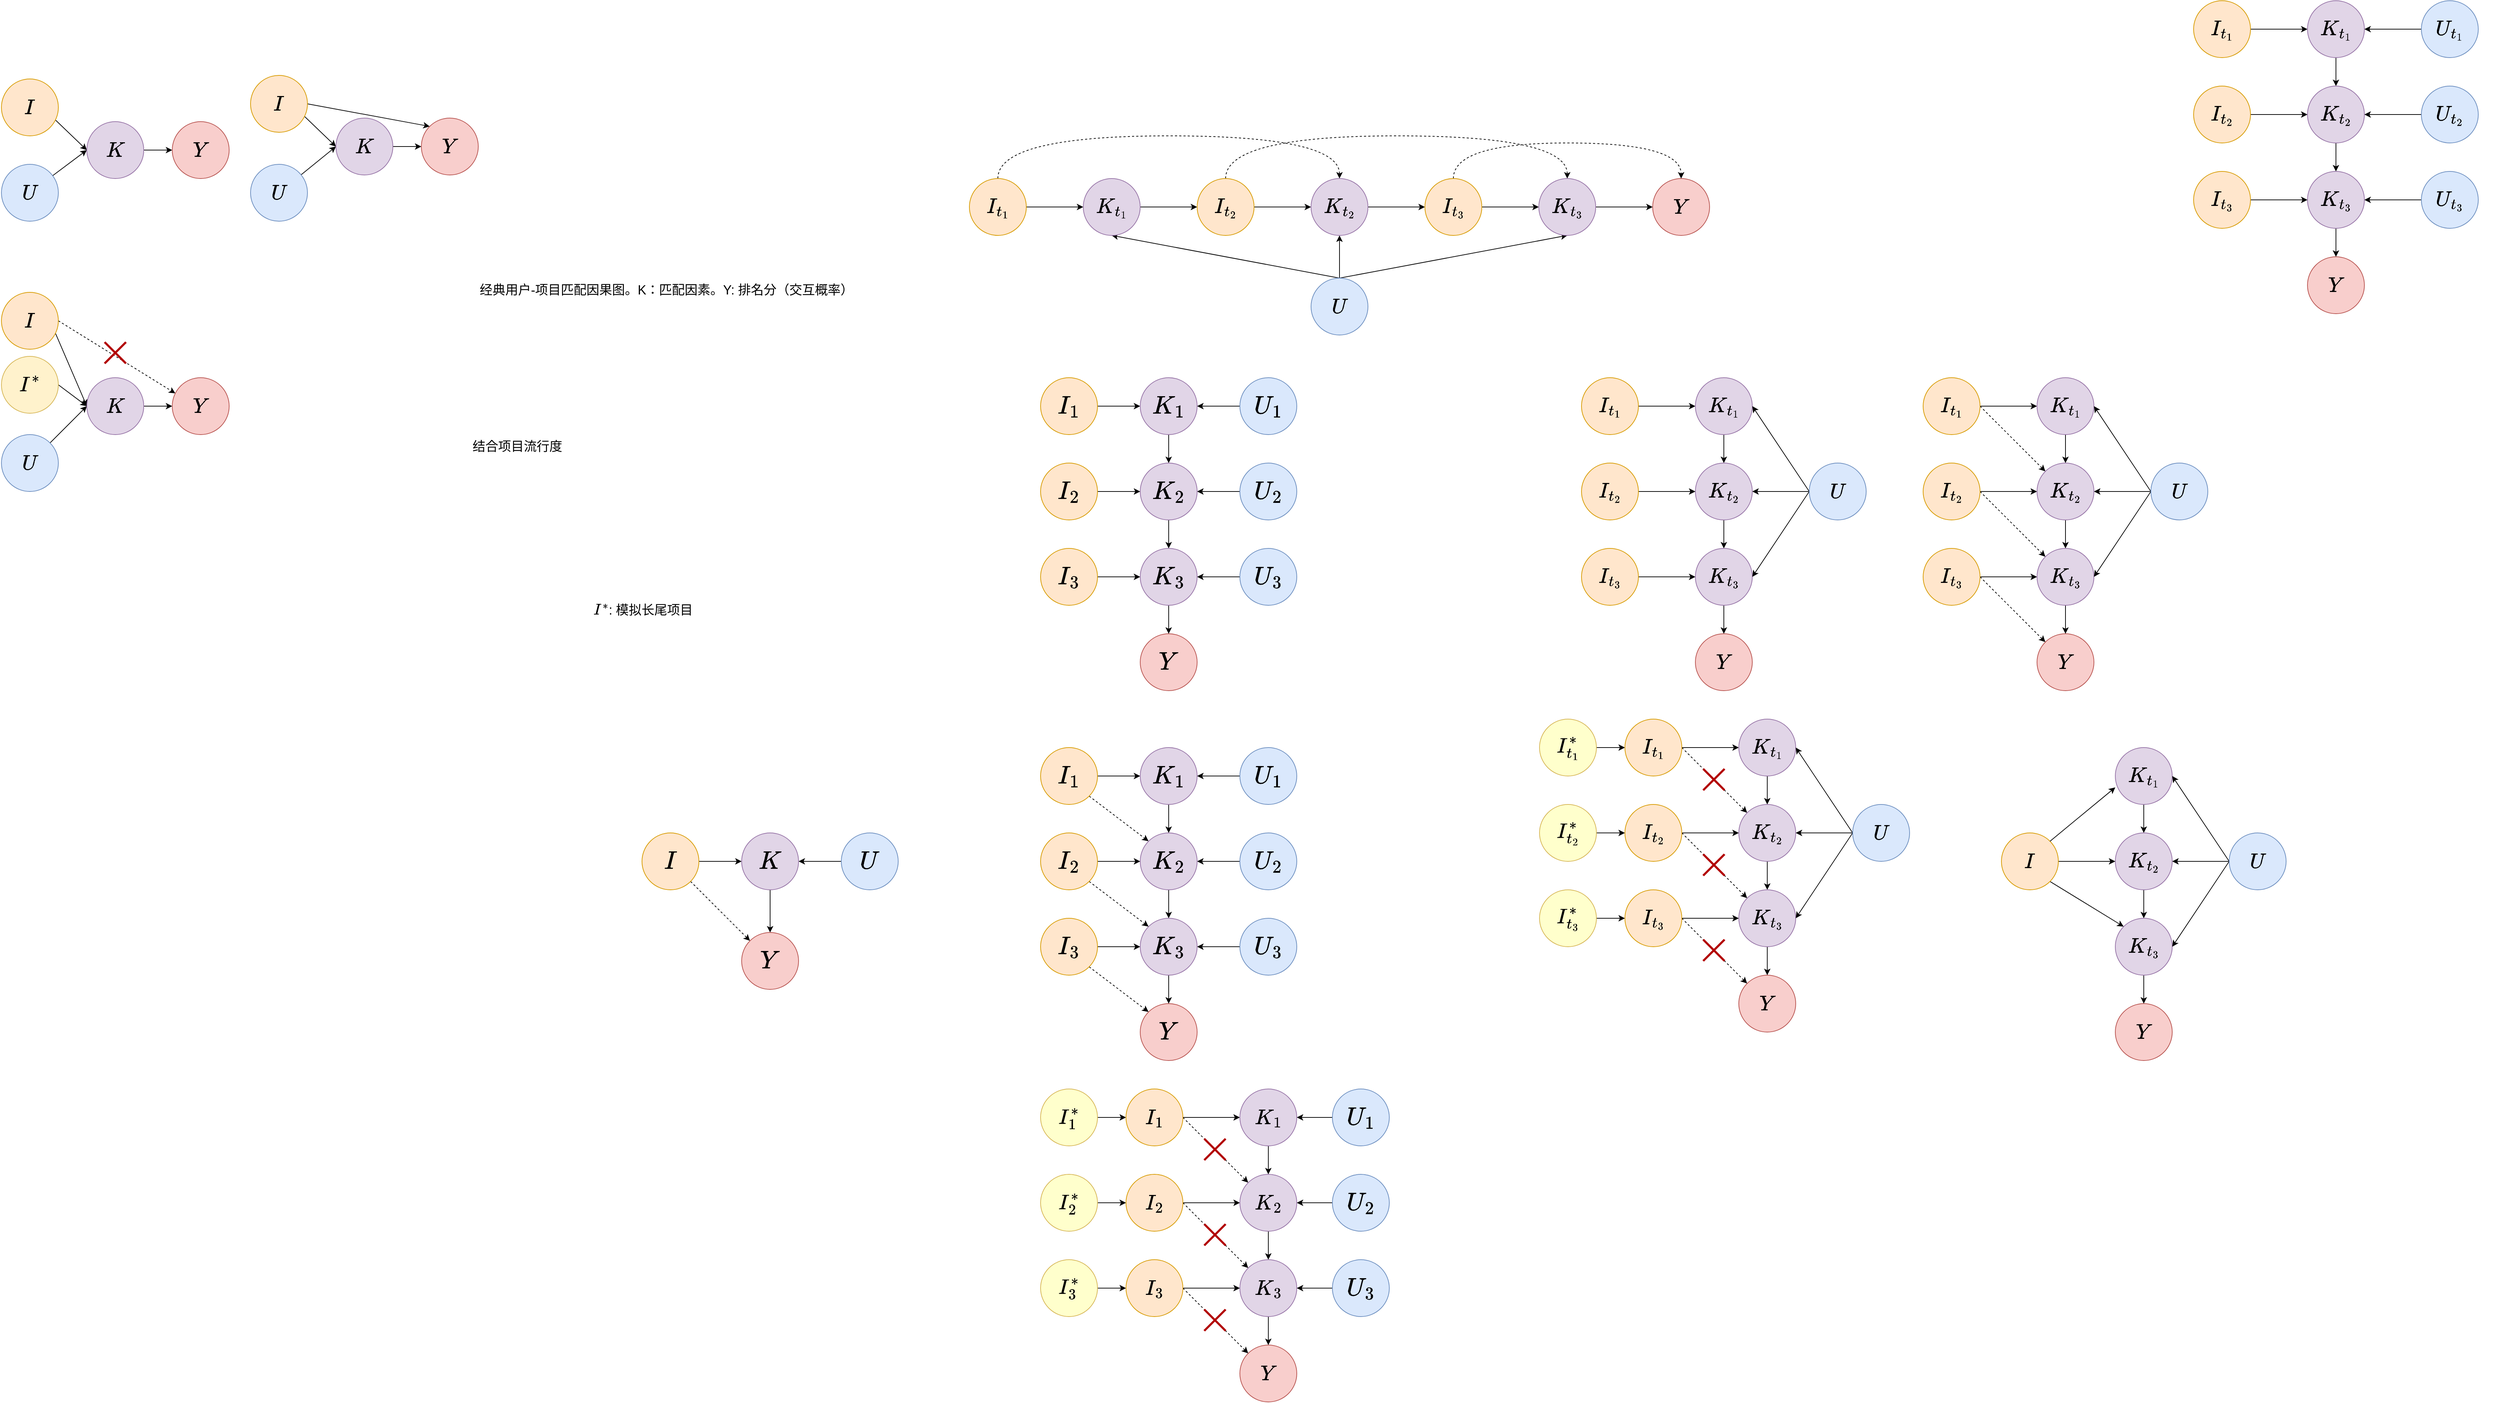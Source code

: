 <mxfile version="27.1.6">
  <diagram name="第 1 页" id="56BlYWJSqFPztJBqIIqX">
    <mxGraphModel dx="1426" dy="743" grid="1" gridSize="10" guides="1" tooltips="1" connect="1" arrows="1" fold="1" page="1" pageScale="1" pageWidth="1654" pageHeight="1169" math="1" shadow="0">
      <root>
        <mxCell id="0" />
        <mxCell id="1" parent="0" />
        <mxCell id="acMKYbe6vQJ9O9eNH2sJ-32" style="rounded=0;orthogonalLoop=1;jettySize=auto;html=1;exitX=0.951;exitY=0.724;exitDx=0;exitDy=0;entryX=0;entryY=0.5;entryDx=0;entryDy=0;exitPerimeter=0;fontSize=25;" parent="1" source="acMKYbe6vQJ9O9eNH2sJ-1" target="acMKYbe6vQJ9O9eNH2sJ-3" edge="1">
          <mxGeometry relative="1" as="geometry" />
        </mxCell>
        <mxCell id="acMKYbe6vQJ9O9eNH2sJ-1" value="&lt;font&gt;$$I$$&lt;/font&gt;" style="ellipse;whiteSpace=wrap;html=1;aspect=fixed;fillColor=#ffe6cc;strokeColor=#d79b00;fontSize=25;" parent="1" vertex="1">
          <mxGeometry x="320" y="140" width="80" height="80" as="geometry" />
        </mxCell>
        <mxCell id="acMKYbe6vQJ9O9eNH2sJ-33" style="rounded=0;orthogonalLoop=1;jettySize=auto;html=1;entryX=0;entryY=0.5;entryDx=0;entryDy=0;fontSize=25;" parent="1" source="acMKYbe6vQJ9O9eNH2sJ-2" target="acMKYbe6vQJ9O9eNH2sJ-3" edge="1">
          <mxGeometry relative="1" as="geometry" />
        </mxCell>
        <mxCell id="acMKYbe6vQJ9O9eNH2sJ-2" value="&lt;span&gt;$$U$$&lt;/span&gt;" style="ellipse;whiteSpace=wrap;html=1;aspect=fixed;fillColor=#dae8fc;strokeColor=#6c8ebf;fontSize=25;" parent="1" vertex="1">
          <mxGeometry x="320" y="260" width="80" height="80" as="geometry" />
        </mxCell>
        <mxCell id="acMKYbe6vQJ9O9eNH2sJ-34" style="edgeStyle=orthogonalEdgeStyle;rounded=0;orthogonalLoop=1;jettySize=auto;html=1;exitX=1;exitY=0.5;exitDx=0;exitDy=0;fontSize=25;" parent="1" source="acMKYbe6vQJ9O9eNH2sJ-3" target="acMKYbe6vQJ9O9eNH2sJ-4" edge="1">
          <mxGeometry relative="1" as="geometry" />
        </mxCell>
        <mxCell id="acMKYbe6vQJ9O9eNH2sJ-3" value="&lt;font&gt;\(K\)&lt;/font&gt;" style="ellipse;whiteSpace=wrap;html=1;aspect=fixed;fillColor=#e1d5e7;strokeColor=#9673a6;fontSize=25;" parent="1" vertex="1">
          <mxGeometry x="440" y="200" width="80" height="80" as="geometry" />
        </mxCell>
        <mxCell id="acMKYbe6vQJ9O9eNH2sJ-4" value="&lt;span&gt;$$Y$$&lt;/span&gt;" style="ellipse;whiteSpace=wrap;html=1;aspect=fixed;fillColor=#f8cecc;strokeColor=#b85450;fontSize=25;" parent="1" vertex="1">
          <mxGeometry x="560" y="200" width="80" height="80" as="geometry" />
        </mxCell>
        <mxCell id="acMKYbe6vQJ9O9eNH2sJ-35" value="经典用户-项目匹配因果图。K：匹配因素。Y: 排名分（交互概率）" style="text;whiteSpace=wrap;fontSize=18;" parent="1" vertex="1">
          <mxGeometry x="990" y="420" width="550" height="40" as="geometry" />
        </mxCell>
        <mxCell id="acMKYbe6vQJ9O9eNH2sJ-43" value="结合项目流行度" style="text;whiteSpace=wrap;fontSize=18;" parent="1" vertex="1">
          <mxGeometry x="980" y="640" width="130" height="40" as="geometry" />
        </mxCell>
        <mxCell id="acMKYbe6vQJ9O9eNH2sJ-46" style="rounded=0;orthogonalLoop=1;jettySize=auto;html=1;exitX=0.951;exitY=0.724;exitDx=0;exitDy=0;entryX=0;entryY=0.5;entryDx=0;entryDy=0;exitPerimeter=0;fontSize=25;" parent="1" source="acMKYbe6vQJ9O9eNH2sJ-47" target="acMKYbe6vQJ9O9eNH2sJ-51" edge="1">
          <mxGeometry relative="1" as="geometry" />
        </mxCell>
        <mxCell id="acMKYbe6vQJ9O9eNH2sJ-53" style="rounded=0;orthogonalLoop=1;jettySize=auto;html=1;exitX=1;exitY=0.5;exitDx=0;exitDy=0;entryX=0;entryY=0;entryDx=0;entryDy=0;fontSize=25;" parent="1" source="acMKYbe6vQJ9O9eNH2sJ-47" target="acMKYbe6vQJ9O9eNH2sJ-52" edge="1">
          <mxGeometry relative="1" as="geometry" />
        </mxCell>
        <mxCell id="acMKYbe6vQJ9O9eNH2sJ-47" value="&lt;font&gt;$$I$$&lt;/font&gt;" style="ellipse;whiteSpace=wrap;html=1;aspect=fixed;fillColor=#ffe6cc;strokeColor=#d79b00;fontSize=25;" parent="1" vertex="1">
          <mxGeometry x="670" y="135" width="80" height="80" as="geometry" />
        </mxCell>
        <mxCell id="acMKYbe6vQJ9O9eNH2sJ-48" style="rounded=0;orthogonalLoop=1;jettySize=auto;html=1;entryX=0;entryY=0.5;entryDx=0;entryDy=0;fontSize=25;" parent="1" source="acMKYbe6vQJ9O9eNH2sJ-49" target="acMKYbe6vQJ9O9eNH2sJ-51" edge="1">
          <mxGeometry relative="1" as="geometry" />
        </mxCell>
        <mxCell id="acMKYbe6vQJ9O9eNH2sJ-49" value="&lt;span&gt;$$U$$&lt;/span&gt;" style="ellipse;whiteSpace=wrap;html=1;aspect=fixed;fillColor=#dae8fc;strokeColor=#6c8ebf;fontSize=25;" parent="1" vertex="1">
          <mxGeometry x="670" y="260" width="80" height="80" as="geometry" />
        </mxCell>
        <mxCell id="acMKYbe6vQJ9O9eNH2sJ-50" style="edgeStyle=orthogonalEdgeStyle;rounded=0;orthogonalLoop=1;jettySize=auto;html=1;exitX=1;exitY=0.5;exitDx=0;exitDy=0;fontSize=25;" parent="1" source="acMKYbe6vQJ9O9eNH2sJ-51" target="acMKYbe6vQJ9O9eNH2sJ-52" edge="1">
          <mxGeometry relative="1" as="geometry" />
        </mxCell>
        <mxCell id="acMKYbe6vQJ9O9eNH2sJ-51" value="&lt;font&gt;\(K\)&lt;/font&gt;" style="ellipse;whiteSpace=wrap;html=1;aspect=fixed;fillColor=#e1d5e7;strokeColor=#9673a6;fontSize=25;" parent="1" vertex="1">
          <mxGeometry x="790" y="195" width="80" height="80" as="geometry" />
        </mxCell>
        <mxCell id="acMKYbe6vQJ9O9eNH2sJ-52" value="&lt;span&gt;$$Y$$&lt;/span&gt;" style="ellipse;whiteSpace=wrap;html=1;aspect=fixed;fillColor=#f8cecc;strokeColor=#b85450;fontSize=25;" parent="1" vertex="1">
          <mxGeometry x="910" y="195" width="80" height="80" as="geometry" />
        </mxCell>
        <mxCell id="acMKYbe6vQJ9O9eNH2sJ-69" style="rounded=0;orthogonalLoop=1;jettySize=auto;html=1;exitX=0.951;exitY=0.724;exitDx=0;exitDy=0;entryX=0;entryY=0.5;entryDx=0;entryDy=0;exitPerimeter=0;fontSize=25;" parent="1" source="acMKYbe6vQJ9O9eNH2sJ-71" target="acMKYbe6vQJ9O9eNH2sJ-76" edge="1">
          <mxGeometry relative="1" as="geometry" />
        </mxCell>
        <mxCell id="acMKYbe6vQJ9O9eNH2sJ-92" style="rounded=0;orthogonalLoop=1;jettySize=auto;html=1;exitX=1;exitY=0.5;exitDx=0;exitDy=0;entryX=0.054;entryY=0.275;entryDx=0;entryDy=0;entryPerimeter=0;dashed=1;fontSize=25;" parent="1" source="acMKYbe6vQJ9O9eNH2sJ-71" target="acMKYbe6vQJ9O9eNH2sJ-77" edge="1">
          <mxGeometry relative="1" as="geometry" />
        </mxCell>
        <mxCell id="acMKYbe6vQJ9O9eNH2sJ-71" value="&lt;font&gt;$$I$$&lt;/font&gt;" style="ellipse;whiteSpace=wrap;html=1;aspect=fixed;fillColor=#ffe6cc;strokeColor=#d79b00;fontSize=25;" parent="1" vertex="1">
          <mxGeometry x="320" y="440" width="80" height="80" as="geometry" />
        </mxCell>
        <mxCell id="acMKYbe6vQJ9O9eNH2sJ-72" style="rounded=0;orthogonalLoop=1;jettySize=auto;html=1;entryX=0;entryY=0.5;entryDx=0;entryDy=0;fontSize=25;" parent="1" source="acMKYbe6vQJ9O9eNH2sJ-74" target="acMKYbe6vQJ9O9eNH2sJ-76" edge="1">
          <mxGeometry relative="1" as="geometry" />
        </mxCell>
        <mxCell id="acMKYbe6vQJ9O9eNH2sJ-74" value="&lt;span&gt;$$U$$&lt;/span&gt;" style="ellipse;whiteSpace=wrap;html=1;aspect=fixed;fillColor=#dae8fc;strokeColor=#6c8ebf;fontSize=25;" parent="1" vertex="1">
          <mxGeometry x="320" y="640" width="80" height="80" as="geometry" />
        </mxCell>
        <mxCell id="acMKYbe6vQJ9O9eNH2sJ-75" style="edgeStyle=orthogonalEdgeStyle;rounded=0;orthogonalLoop=1;jettySize=auto;html=1;exitX=1;exitY=0.5;exitDx=0;exitDy=0;fontSize=25;" parent="1" source="acMKYbe6vQJ9O9eNH2sJ-76" target="acMKYbe6vQJ9O9eNH2sJ-77" edge="1">
          <mxGeometry relative="1" as="geometry" />
        </mxCell>
        <mxCell id="acMKYbe6vQJ9O9eNH2sJ-76" value="&lt;font&gt;\(K\)&lt;/font&gt;" style="ellipse;whiteSpace=wrap;html=1;aspect=fixed;fillColor=#e1d5e7;strokeColor=#9673a6;fontSize=25;" parent="1" vertex="1">
          <mxGeometry x="440" y="560" width="80" height="80" as="geometry" />
        </mxCell>
        <mxCell id="acMKYbe6vQJ9O9eNH2sJ-77" value="&lt;span&gt;$$Y$$&lt;/span&gt;" style="ellipse;whiteSpace=wrap;html=1;aspect=fixed;fillColor=#f8cecc;strokeColor=#b85450;fontSize=25;" parent="1" vertex="1">
          <mxGeometry x="560" y="560" width="80" height="80" as="geometry" />
        </mxCell>
        <mxCell id="acMKYbe6vQJ9O9eNH2sJ-90" style="rounded=0;orthogonalLoop=1;jettySize=auto;html=1;exitX=1;exitY=0.5;exitDx=0;exitDy=0;entryX=0;entryY=0.5;entryDx=0;entryDy=0;fontSize=25;" parent="1" source="acMKYbe6vQJ9O9eNH2sJ-78" target="acMKYbe6vQJ9O9eNH2sJ-76" edge="1">
          <mxGeometry relative="1" as="geometry" />
        </mxCell>
        <mxCell id="acMKYbe6vQJ9O9eNH2sJ-78" value="&lt;font&gt;$$I^*$$&lt;/font&gt;" style="ellipse;whiteSpace=wrap;html=1;aspect=fixed;fillColor=#fff2cc;strokeColor=#d6b656;fontSize=25;" parent="1" vertex="1">
          <mxGeometry x="320" y="530" width="80" height="80" as="geometry" />
        </mxCell>
        <mxCell id="Mdq6Gw4Iz_iuoYK7gJNK-2" value="\(I^*\): 模拟长尾项目" style="text;whiteSpace=wrap;fontSize=18;" parent="1" vertex="1">
          <mxGeometry x="1150" y="870" width="170" height="40" as="geometry" />
        </mxCell>
        <mxCell id="7c5HfkJA_0XSIlpQ0Qkd-1" value="" style="shape=umlDestroy;whiteSpace=wrap;html=1;strokeWidth=3;targetShapes=umlLifeline;fillColor=#e51400;strokeColor=#B20000;fontColor=#ffffff;fontSize=25;" parent="1" vertex="1">
          <mxGeometry x="465" y="510" width="30" height="30" as="geometry" />
        </mxCell>
        <mxCell id="soInT_jy2BydCNeBa6Lg-12" style="rounded=0;orthogonalLoop=1;jettySize=auto;html=1;entryX=0;entryY=0.5;entryDx=0;entryDy=0;fontSize=25;exitX=1;exitY=0.5;exitDx=0;exitDy=0;" parent="1" source="soInT_jy2BydCNeBa6Lg-13" target="soInT_jy2BydCNeBa6Lg-17" edge="1">
          <mxGeometry relative="1" as="geometry" />
        </mxCell>
        <mxCell id="soInT_jy2BydCNeBa6Lg-34" style="edgeStyle=orthogonalEdgeStyle;rounded=0;orthogonalLoop=1;jettySize=auto;html=1;exitX=0.5;exitY=0;exitDx=0;exitDy=0;entryX=0.5;entryY=0;entryDx=0;entryDy=0;curved=1;dashed=1;" parent="1" source="soInT_jy2BydCNeBa6Lg-13" target="soInT_jy2BydCNeBa6Lg-25" edge="1">
          <mxGeometry relative="1" as="geometry">
            <Array as="points">
              <mxPoint x="1720" y="220" />
              <mxPoint x="2200" y="220" />
            </Array>
          </mxGeometry>
        </mxCell>
        <mxCell id="soInT_jy2BydCNeBa6Lg-13" value="&lt;font&gt;$$I_{t_1}$$&lt;/font&gt;" style="ellipse;whiteSpace=wrap;html=1;aspect=fixed;fillColor=#ffe6cc;strokeColor=#d79b00;fontSize=25;" parent="1" vertex="1">
          <mxGeometry x="1680" y="280" width="80" height="80" as="geometry" />
        </mxCell>
        <mxCell id="soInT_jy2BydCNeBa6Lg-42" style="rounded=0;orthogonalLoop=1;jettySize=auto;html=1;exitX=0.5;exitY=0;exitDx=0;exitDy=0;entryX=0.5;entryY=1;entryDx=0;entryDy=0;" parent="1" source="soInT_jy2BydCNeBa6Lg-15" target="soInT_jy2BydCNeBa6Lg-17" edge="1">
          <mxGeometry relative="1" as="geometry" />
        </mxCell>
        <mxCell id="soInT_jy2BydCNeBa6Lg-43" style="edgeStyle=orthogonalEdgeStyle;rounded=0;orthogonalLoop=1;jettySize=auto;html=1;exitX=0.5;exitY=0;exitDx=0;exitDy=0;entryX=0.5;entryY=1;entryDx=0;entryDy=0;" parent="1" source="soInT_jy2BydCNeBa6Lg-15" target="soInT_jy2BydCNeBa6Lg-25" edge="1">
          <mxGeometry relative="1" as="geometry" />
        </mxCell>
        <mxCell id="soInT_jy2BydCNeBa6Lg-44" style="rounded=0;orthogonalLoop=1;jettySize=auto;html=1;exitX=0.5;exitY=0;exitDx=0;exitDy=0;entryX=0.5;entryY=1;entryDx=0;entryDy=0;" parent="1" source="soInT_jy2BydCNeBa6Lg-15" target="soInT_jy2BydCNeBa6Lg-30" edge="1">
          <mxGeometry relative="1" as="geometry" />
        </mxCell>
        <mxCell id="soInT_jy2BydCNeBa6Lg-15" value="&lt;span&gt;$$U$$&lt;/span&gt;" style="ellipse;whiteSpace=wrap;html=1;aspect=fixed;fillColor=#dae8fc;strokeColor=#6c8ebf;fontSize=25;" parent="1" vertex="1">
          <mxGeometry x="2160" y="420" width="80" height="80" as="geometry" />
        </mxCell>
        <mxCell id="soInT_jy2BydCNeBa6Lg-31" style="edgeStyle=orthogonalEdgeStyle;rounded=0;orthogonalLoop=1;jettySize=auto;html=1;exitX=1;exitY=0.5;exitDx=0;exitDy=0;" parent="1" source="soInT_jy2BydCNeBa6Lg-17" target="soInT_jy2BydCNeBa6Lg-21" edge="1">
          <mxGeometry relative="1" as="geometry" />
        </mxCell>
        <mxCell id="soInT_jy2BydCNeBa6Lg-17" value="&lt;font&gt;\(K_{t_1}\)&lt;/font&gt;" style="ellipse;whiteSpace=wrap;html=1;aspect=fixed;fillColor=#e1d5e7;strokeColor=#9673a6;fontSize=25;" parent="1" vertex="1">
          <mxGeometry x="1840" y="280" width="80" height="80" as="geometry" />
        </mxCell>
        <mxCell id="soInT_jy2BydCNeBa6Lg-27" style="edgeStyle=orthogonalEdgeStyle;rounded=0;orthogonalLoop=1;jettySize=auto;html=1;exitX=1;exitY=0.5;exitDx=0;exitDy=0;entryX=0;entryY=0.5;entryDx=0;entryDy=0;" parent="1" source="soInT_jy2BydCNeBa6Lg-21" target="soInT_jy2BydCNeBa6Lg-25" edge="1">
          <mxGeometry relative="1" as="geometry" />
        </mxCell>
        <mxCell id="soInT_jy2BydCNeBa6Lg-35" style="edgeStyle=orthogonalEdgeStyle;rounded=0;orthogonalLoop=1;jettySize=auto;html=1;exitX=0.5;exitY=0;exitDx=0;exitDy=0;entryX=0.5;entryY=0;entryDx=0;entryDy=0;curved=1;dashed=1;" parent="1" source="soInT_jy2BydCNeBa6Lg-21" target="soInT_jy2BydCNeBa6Lg-30" edge="1">
          <mxGeometry relative="1" as="geometry">
            <Array as="points">
              <mxPoint x="2040" y="220" />
              <mxPoint x="2520" y="220" />
            </Array>
          </mxGeometry>
        </mxCell>
        <mxCell id="soInT_jy2BydCNeBa6Lg-21" value="&lt;font&gt;$$I_{t_2}$$&lt;/font&gt;" style="ellipse;whiteSpace=wrap;html=1;aspect=fixed;fillColor=#ffe6cc;strokeColor=#d79b00;fontSize=25;" parent="1" vertex="1">
          <mxGeometry x="2000" y="280" width="80" height="80" as="geometry" />
        </mxCell>
        <mxCell id="soInT_jy2BydCNeBa6Lg-32" style="edgeStyle=orthogonalEdgeStyle;rounded=0;orthogonalLoop=1;jettySize=auto;html=1;exitX=1;exitY=0.5;exitDx=0;exitDy=0;" parent="1" source="soInT_jy2BydCNeBa6Lg-25" target="soInT_jy2BydCNeBa6Lg-29" edge="1">
          <mxGeometry relative="1" as="geometry" />
        </mxCell>
        <mxCell id="soInT_jy2BydCNeBa6Lg-25" value="&lt;font&gt;\(K_{t_2}\)&lt;/font&gt;" style="ellipse;whiteSpace=wrap;html=1;aspect=fixed;fillColor=#e1d5e7;strokeColor=#9673a6;fontSize=25;" parent="1" vertex="1">
          <mxGeometry x="2160" y="280" width="80" height="80" as="geometry" />
        </mxCell>
        <mxCell id="soInT_jy2BydCNeBa6Lg-26" value="&lt;span&gt;$$Y$$&lt;/span&gt;" style="ellipse;whiteSpace=wrap;html=1;aspect=fixed;fillColor=#f8cecc;strokeColor=#b85450;fontSize=25;" parent="1" vertex="1">
          <mxGeometry x="2640" y="280" width="80" height="80" as="geometry" />
        </mxCell>
        <mxCell id="soInT_jy2BydCNeBa6Lg-28" style="edgeStyle=orthogonalEdgeStyle;rounded=0;orthogonalLoop=1;jettySize=auto;html=1;exitX=1;exitY=0.5;exitDx=0;exitDy=0;entryX=0;entryY=0.5;entryDx=0;entryDy=0;" parent="1" source="soInT_jy2BydCNeBa6Lg-29" target="soInT_jy2BydCNeBa6Lg-30" edge="1">
          <mxGeometry relative="1" as="geometry" />
        </mxCell>
        <mxCell id="soInT_jy2BydCNeBa6Lg-41" style="edgeStyle=orthogonalEdgeStyle;rounded=0;orthogonalLoop=1;jettySize=auto;html=1;exitX=0.5;exitY=0;exitDx=0;exitDy=0;entryX=0.5;entryY=0;entryDx=0;entryDy=0;curved=1;dashed=1;" parent="1" source="soInT_jy2BydCNeBa6Lg-29" target="soInT_jy2BydCNeBa6Lg-26" edge="1">
          <mxGeometry relative="1" as="geometry">
            <Array as="points">
              <mxPoint x="2360" y="230" />
              <mxPoint x="2680" y="230" />
            </Array>
          </mxGeometry>
        </mxCell>
        <mxCell id="soInT_jy2BydCNeBa6Lg-29" value="&lt;font&gt;$$I_{t_3}$$&lt;/font&gt;" style="ellipse;whiteSpace=wrap;html=1;aspect=fixed;fillColor=#ffe6cc;strokeColor=#d79b00;fontSize=25;" parent="1" vertex="1">
          <mxGeometry x="2320" y="280" width="80" height="80" as="geometry" />
        </mxCell>
        <mxCell id="soInT_jy2BydCNeBa6Lg-40" style="edgeStyle=orthogonalEdgeStyle;rounded=0;orthogonalLoop=1;jettySize=auto;html=1;exitX=1;exitY=0.5;exitDx=0;exitDy=0;entryX=0;entryY=0.5;entryDx=0;entryDy=0;" parent="1" source="soInT_jy2BydCNeBa6Lg-30" target="soInT_jy2BydCNeBa6Lg-26" edge="1">
          <mxGeometry relative="1" as="geometry" />
        </mxCell>
        <mxCell id="soInT_jy2BydCNeBa6Lg-30" value="&lt;font&gt;\(K_{t_3}\)&lt;/font&gt;" style="ellipse;whiteSpace=wrap;html=1;aspect=fixed;fillColor=#e1d5e7;strokeColor=#9673a6;fontSize=25;" parent="1" vertex="1">
          <mxGeometry x="2480" y="280" width="80" height="80" as="geometry" />
        </mxCell>
        <mxCell id="soInT_jy2BydCNeBa6Lg-58" style="rounded=0;orthogonalLoop=1;jettySize=auto;html=1;exitX=1;exitY=0.5;exitDx=0;exitDy=0;entryX=0;entryY=0.5;entryDx=0;entryDy=0;" parent="1" source="soInT_jy2BydCNeBa6Lg-47" target="soInT_jy2BydCNeBa6Lg-53" edge="1">
          <mxGeometry relative="1" as="geometry" />
        </mxCell>
        <mxCell id="soInT_jy2BydCNeBa6Lg-68" style="rounded=0;orthogonalLoop=1;jettySize=auto;html=1;exitX=1;exitY=0.5;exitDx=0;exitDy=0;entryX=0;entryY=0;entryDx=0;entryDy=0;dashed=1;" parent="1" source="soInT_jy2BydCNeBa6Lg-47" target="soInT_jy2BydCNeBa6Lg-54" edge="1">
          <mxGeometry relative="1" as="geometry" />
        </mxCell>
        <mxCell id="soInT_jy2BydCNeBa6Lg-47" value="&lt;font&gt;$$I_{t_1}$$&lt;/font&gt;" style="ellipse;whiteSpace=wrap;html=1;aspect=fixed;fillColor=#ffe6cc;strokeColor=#d79b00;fontSize=25;" parent="1" vertex="1">
          <mxGeometry x="3020" y="560" width="80" height="80" as="geometry" />
        </mxCell>
        <mxCell id="soInT_jy2BydCNeBa6Lg-52" value="&lt;span&gt;$$Y$$&lt;/span&gt;" style="ellipse;whiteSpace=wrap;html=1;aspect=fixed;fillColor=#f8cecc;strokeColor=#b85450;fontSize=25;" parent="1" vertex="1">
          <mxGeometry x="3180" y="920" width="80" height="80" as="geometry" />
        </mxCell>
        <mxCell id="soInT_jy2BydCNeBa6Lg-63" style="edgeStyle=orthogonalEdgeStyle;rounded=0;orthogonalLoop=1;jettySize=auto;html=1;exitX=0.5;exitY=1;exitDx=0;exitDy=0;entryX=0.5;entryY=0;entryDx=0;entryDy=0;" parent="1" source="soInT_jy2BydCNeBa6Lg-53" target="soInT_jy2BydCNeBa6Lg-54" edge="1">
          <mxGeometry relative="1" as="geometry" />
        </mxCell>
        <mxCell id="soInT_jy2BydCNeBa6Lg-53" value="&lt;font&gt;\(K_{t_1}\)&lt;/font&gt;" style="ellipse;whiteSpace=wrap;html=1;aspect=fixed;fillColor=#e1d5e7;strokeColor=#9673a6;fontSize=25;" parent="1" vertex="1">
          <mxGeometry x="3180" y="560" width="80" height="80" as="geometry" />
        </mxCell>
        <mxCell id="soInT_jy2BydCNeBa6Lg-65" style="edgeStyle=orthogonalEdgeStyle;rounded=0;orthogonalLoop=1;jettySize=auto;html=1;exitX=0.5;exitY=1;exitDx=0;exitDy=0;" parent="1" source="soInT_jy2BydCNeBa6Lg-54" target="soInT_jy2BydCNeBa6Lg-55" edge="1">
          <mxGeometry relative="1" as="geometry" />
        </mxCell>
        <mxCell id="soInT_jy2BydCNeBa6Lg-54" value="&lt;font&gt;\(K_{t_2}\)&lt;/font&gt;" style="ellipse;whiteSpace=wrap;html=1;aspect=fixed;fillColor=#e1d5e7;strokeColor=#9673a6;fontSize=25;" parent="1" vertex="1">
          <mxGeometry x="3180" y="680" width="80" height="80" as="geometry" />
        </mxCell>
        <mxCell id="soInT_jy2BydCNeBa6Lg-75" style="edgeStyle=orthogonalEdgeStyle;rounded=0;orthogonalLoop=1;jettySize=auto;html=1;exitX=0.5;exitY=1;exitDx=0;exitDy=0;entryX=0.5;entryY=0;entryDx=0;entryDy=0;" parent="1" source="soInT_jy2BydCNeBa6Lg-55" target="soInT_jy2BydCNeBa6Lg-52" edge="1">
          <mxGeometry relative="1" as="geometry" />
        </mxCell>
        <mxCell id="soInT_jy2BydCNeBa6Lg-55" value="&lt;font&gt;\(K_{t_3}\)&lt;/font&gt;" style="ellipse;whiteSpace=wrap;html=1;aspect=fixed;fillColor=#e1d5e7;strokeColor=#9673a6;fontSize=25;" parent="1" vertex="1">
          <mxGeometry x="3180" y="800" width="80" height="80" as="geometry" />
        </mxCell>
        <mxCell id="soInT_jy2BydCNeBa6Lg-64" style="edgeStyle=orthogonalEdgeStyle;rounded=0;orthogonalLoop=1;jettySize=auto;html=1;exitX=1;exitY=0.5;exitDx=0;exitDy=0;entryX=0;entryY=0.5;entryDx=0;entryDy=0;" parent="1" source="soInT_jy2BydCNeBa6Lg-61" target="soInT_jy2BydCNeBa6Lg-54" edge="1">
          <mxGeometry relative="1" as="geometry" />
        </mxCell>
        <mxCell id="soInT_jy2BydCNeBa6Lg-69" style="rounded=0;orthogonalLoop=1;jettySize=auto;html=1;exitX=1;exitY=0.5;exitDx=0;exitDy=0;entryX=0;entryY=0;entryDx=0;entryDy=0;dashed=1;" parent="1" source="soInT_jy2BydCNeBa6Lg-61" target="soInT_jy2BydCNeBa6Lg-55" edge="1">
          <mxGeometry relative="1" as="geometry" />
        </mxCell>
        <mxCell id="soInT_jy2BydCNeBa6Lg-61" value="&lt;font&gt;$$I_{t_2}$$&lt;/font&gt;" style="ellipse;whiteSpace=wrap;html=1;aspect=fixed;fillColor=#ffe6cc;strokeColor=#d79b00;fontSize=25;" parent="1" vertex="1">
          <mxGeometry x="3020" y="680" width="80" height="80" as="geometry" />
        </mxCell>
        <mxCell id="soInT_jy2BydCNeBa6Lg-67" style="edgeStyle=orthogonalEdgeStyle;rounded=0;orthogonalLoop=1;jettySize=auto;html=1;exitX=1;exitY=0.5;exitDx=0;exitDy=0;" parent="1" source="soInT_jy2BydCNeBa6Lg-66" target="soInT_jy2BydCNeBa6Lg-55" edge="1">
          <mxGeometry relative="1" as="geometry" />
        </mxCell>
        <mxCell id="soInT_jy2BydCNeBa6Lg-76" style="rounded=0;orthogonalLoop=1;jettySize=auto;html=1;exitX=1;exitY=0.5;exitDx=0;exitDy=0;entryX=0;entryY=0;entryDx=0;entryDy=0;dashed=1;" parent="1" source="soInT_jy2BydCNeBa6Lg-66" target="soInT_jy2BydCNeBa6Lg-52" edge="1">
          <mxGeometry relative="1" as="geometry" />
        </mxCell>
        <mxCell id="soInT_jy2BydCNeBa6Lg-66" value="&lt;font&gt;$$I_{t_3}$$&lt;/font&gt;" style="ellipse;whiteSpace=wrap;html=1;aspect=fixed;fillColor=#ffe6cc;strokeColor=#d79b00;fontSize=25;" parent="1" vertex="1">
          <mxGeometry x="3020" y="800" width="80" height="80" as="geometry" />
        </mxCell>
        <mxCell id="soInT_jy2BydCNeBa6Lg-78" style="rounded=0;orthogonalLoop=1;jettySize=auto;html=1;exitX=0;exitY=0.5;exitDx=0;exitDy=0;entryX=1;entryY=0.5;entryDx=0;entryDy=0;" parent="1" source="soInT_jy2BydCNeBa6Lg-77" target="soInT_jy2BydCNeBa6Lg-53" edge="1">
          <mxGeometry relative="1" as="geometry" />
        </mxCell>
        <mxCell id="soInT_jy2BydCNeBa6Lg-79" style="edgeStyle=orthogonalEdgeStyle;rounded=0;orthogonalLoop=1;jettySize=auto;html=1;exitX=0;exitY=0.5;exitDx=0;exitDy=0;entryX=1;entryY=0.5;entryDx=0;entryDy=0;" parent="1" source="soInT_jy2BydCNeBa6Lg-77" target="soInT_jy2BydCNeBa6Lg-54" edge="1">
          <mxGeometry relative="1" as="geometry" />
        </mxCell>
        <mxCell id="soInT_jy2BydCNeBa6Lg-80" style="rounded=0;orthogonalLoop=1;jettySize=auto;html=1;exitX=0;exitY=0.5;exitDx=0;exitDy=0;entryX=1;entryY=0.5;entryDx=0;entryDy=0;" parent="1" source="soInT_jy2BydCNeBa6Lg-77" target="soInT_jy2BydCNeBa6Lg-55" edge="1">
          <mxGeometry relative="1" as="geometry" />
        </mxCell>
        <mxCell id="soInT_jy2BydCNeBa6Lg-77" value="&lt;span&gt;$$U$$&lt;/span&gt;" style="ellipse;whiteSpace=wrap;html=1;aspect=fixed;fillColor=#dae8fc;strokeColor=#6c8ebf;fontSize=25;" parent="1" vertex="1">
          <mxGeometry x="3340" y="680" width="80" height="80" as="geometry" />
        </mxCell>
        <mxCell id="soInT_jy2BydCNeBa6Lg-81" style="rounded=0;orthogonalLoop=1;jettySize=auto;html=1;exitX=1;exitY=0.5;exitDx=0;exitDy=0;entryX=0;entryY=0.5;entryDx=0;entryDy=0;fontSize=30;" parent="1" source="soInT_jy2BydCNeBa6Lg-83" target="soInT_jy2BydCNeBa6Lg-86" edge="1">
          <mxGeometry relative="1" as="geometry" />
        </mxCell>
        <mxCell id="soInT_jy2BydCNeBa6Lg-83" value="&lt;font&gt;$$I_1$$&lt;/font&gt;" style="ellipse;whiteSpace=wrap;html=1;aspect=fixed;fillColor=#ffe6cc;strokeColor=#d79b00;fontSize=30;" parent="1" vertex="1">
          <mxGeometry x="1780" y="560" width="80" height="80" as="geometry" />
        </mxCell>
        <mxCell id="soInT_jy2BydCNeBa6Lg-84" value="&lt;span&gt;$$Y$$&lt;/span&gt;" style="ellipse;whiteSpace=wrap;html=1;aspect=fixed;fillColor=#f8cecc;strokeColor=#b85450;fontSize=30;" parent="1" vertex="1">
          <mxGeometry x="1920" y="920" width="80" height="80" as="geometry" />
        </mxCell>
        <mxCell id="soInT_jy2BydCNeBa6Lg-85" style="edgeStyle=orthogonalEdgeStyle;rounded=0;orthogonalLoop=1;jettySize=auto;html=1;exitX=0.5;exitY=1;exitDx=0;exitDy=0;entryX=0.5;entryY=0;entryDx=0;entryDy=0;fontSize=30;" parent="1" source="soInT_jy2BydCNeBa6Lg-86" target="soInT_jy2BydCNeBa6Lg-88" edge="1">
          <mxGeometry relative="1" as="geometry" />
        </mxCell>
        <mxCell id="soInT_jy2BydCNeBa6Lg-86" value="&lt;font&gt;\(K_1\)&lt;/font&gt;" style="ellipse;whiteSpace=wrap;html=1;aspect=fixed;fillColor=#e1d5e7;strokeColor=#9673a6;fontSize=30;" parent="1" vertex="1">
          <mxGeometry x="1920" y="560" width="80" height="80" as="geometry" />
        </mxCell>
        <mxCell id="soInT_jy2BydCNeBa6Lg-87" style="edgeStyle=orthogonalEdgeStyle;rounded=0;orthogonalLoop=1;jettySize=auto;html=1;exitX=0.5;exitY=1;exitDx=0;exitDy=0;fontSize=30;" parent="1" source="soInT_jy2BydCNeBa6Lg-88" target="soInT_jy2BydCNeBa6Lg-90" edge="1">
          <mxGeometry relative="1" as="geometry" />
        </mxCell>
        <mxCell id="soInT_jy2BydCNeBa6Lg-88" value="&lt;font&gt;\(K_2\)&lt;/font&gt;" style="ellipse;whiteSpace=wrap;html=1;aspect=fixed;fillColor=#e1d5e7;strokeColor=#9673a6;fontSize=30;" parent="1" vertex="1">
          <mxGeometry x="1920" y="680" width="80" height="80" as="geometry" />
        </mxCell>
        <mxCell id="soInT_jy2BydCNeBa6Lg-89" style="edgeStyle=orthogonalEdgeStyle;rounded=0;orthogonalLoop=1;jettySize=auto;html=1;exitX=0.5;exitY=1;exitDx=0;exitDy=0;entryX=0.5;entryY=0;entryDx=0;entryDy=0;fontSize=30;" parent="1" source="soInT_jy2BydCNeBa6Lg-90" target="soInT_jy2BydCNeBa6Lg-84" edge="1">
          <mxGeometry relative="1" as="geometry" />
        </mxCell>
        <mxCell id="soInT_jy2BydCNeBa6Lg-90" value="&lt;font&gt;\(K_3\)&lt;/font&gt;" style="ellipse;whiteSpace=wrap;html=1;aspect=fixed;fillColor=#e1d5e7;strokeColor=#9673a6;fontSize=30;" parent="1" vertex="1">
          <mxGeometry x="1920" y="800" width="80" height="80" as="geometry" />
        </mxCell>
        <mxCell id="soInT_jy2BydCNeBa6Lg-91" style="edgeStyle=orthogonalEdgeStyle;rounded=0;orthogonalLoop=1;jettySize=auto;html=1;exitX=1;exitY=0.5;exitDx=0;exitDy=0;entryX=0;entryY=0.5;entryDx=0;entryDy=0;fontSize=30;" parent="1" source="soInT_jy2BydCNeBa6Lg-93" target="soInT_jy2BydCNeBa6Lg-88" edge="1">
          <mxGeometry relative="1" as="geometry" />
        </mxCell>
        <mxCell id="soInT_jy2BydCNeBa6Lg-93" value="&lt;font&gt;$$I_2$$&lt;/font&gt;" style="ellipse;whiteSpace=wrap;html=1;aspect=fixed;fillColor=#ffe6cc;strokeColor=#d79b00;fontSize=30;" parent="1" vertex="1">
          <mxGeometry x="1780" y="680" width="80" height="80" as="geometry" />
        </mxCell>
        <mxCell id="soInT_jy2BydCNeBa6Lg-94" style="edgeStyle=orthogonalEdgeStyle;rounded=0;orthogonalLoop=1;jettySize=auto;html=1;exitX=1;exitY=0.5;exitDx=0;exitDy=0;fontSize=30;" parent="1" source="soInT_jy2BydCNeBa6Lg-96" target="soInT_jy2BydCNeBa6Lg-90" edge="1">
          <mxGeometry relative="1" as="geometry" />
        </mxCell>
        <mxCell id="soInT_jy2BydCNeBa6Lg-96" value="&lt;font&gt;$$I_3$$&lt;/font&gt;" style="ellipse;whiteSpace=wrap;html=1;aspect=fixed;fillColor=#ffe6cc;strokeColor=#d79b00;fontSize=30;" parent="1" vertex="1">
          <mxGeometry x="1780" y="800" width="80" height="80" as="geometry" />
        </mxCell>
        <mxCell id="soInT_jy2BydCNeBa6Lg-121" style="edgeStyle=orthogonalEdgeStyle;rounded=0;orthogonalLoop=1;jettySize=auto;html=1;exitX=0;exitY=0.5;exitDx=0;exitDy=0;entryX=1;entryY=0.5;entryDx=0;entryDy=0;fontSize=30;" parent="1" source="soInT_jy2BydCNeBa6Lg-100" target="soInT_jy2BydCNeBa6Lg-86" edge="1">
          <mxGeometry relative="1" as="geometry" />
        </mxCell>
        <mxCell id="soInT_jy2BydCNeBa6Lg-100" value="&lt;span&gt;$$U_1$$&lt;/span&gt;" style="ellipse;whiteSpace=wrap;html=1;aspect=fixed;fillColor=#dae8fc;strokeColor=#6c8ebf;fontSize=30;" parent="1" vertex="1">
          <mxGeometry x="2060" y="560" width="80" height="80" as="geometry" />
        </mxCell>
        <mxCell id="soInT_jy2BydCNeBa6Lg-101" style="rounded=0;orthogonalLoop=1;jettySize=auto;html=1;exitX=1;exitY=0.5;exitDx=0;exitDy=0;entryX=0;entryY=0.5;entryDx=0;entryDy=0;" parent="1" source="soInT_jy2BydCNeBa6Lg-102" target="soInT_jy2BydCNeBa6Lg-105" edge="1">
          <mxGeometry relative="1" as="geometry" />
        </mxCell>
        <mxCell id="soInT_jy2BydCNeBa6Lg-102" value="&lt;font&gt;$$I_{t_1}$$&lt;/font&gt;" style="ellipse;whiteSpace=wrap;html=1;aspect=fixed;fillColor=#ffe6cc;strokeColor=#d79b00;fontSize=25;" parent="1" vertex="1">
          <mxGeometry x="2540" y="560" width="80" height="80" as="geometry" />
        </mxCell>
        <mxCell id="soInT_jy2BydCNeBa6Lg-103" value="&lt;span&gt;$$Y$$&lt;/span&gt;" style="ellipse;whiteSpace=wrap;html=1;aspect=fixed;fillColor=#f8cecc;strokeColor=#b85450;fontSize=25;" parent="1" vertex="1">
          <mxGeometry x="2700" y="920" width="80" height="80" as="geometry" />
        </mxCell>
        <mxCell id="soInT_jy2BydCNeBa6Lg-104" style="edgeStyle=orthogonalEdgeStyle;rounded=0;orthogonalLoop=1;jettySize=auto;html=1;exitX=0.5;exitY=1;exitDx=0;exitDy=0;entryX=0.5;entryY=0;entryDx=0;entryDy=0;" parent="1" source="soInT_jy2BydCNeBa6Lg-105" target="soInT_jy2BydCNeBa6Lg-107" edge="1">
          <mxGeometry relative="1" as="geometry" />
        </mxCell>
        <mxCell id="soInT_jy2BydCNeBa6Lg-105" value="&lt;font&gt;\(K_{t_1}\)&lt;/font&gt;" style="ellipse;whiteSpace=wrap;html=1;aspect=fixed;fillColor=#e1d5e7;strokeColor=#9673a6;fontSize=25;" parent="1" vertex="1">
          <mxGeometry x="2700" y="560" width="80" height="80" as="geometry" />
        </mxCell>
        <mxCell id="soInT_jy2BydCNeBa6Lg-106" style="edgeStyle=orthogonalEdgeStyle;rounded=0;orthogonalLoop=1;jettySize=auto;html=1;exitX=0.5;exitY=1;exitDx=0;exitDy=0;" parent="1" source="soInT_jy2BydCNeBa6Lg-107" target="soInT_jy2BydCNeBa6Lg-109" edge="1">
          <mxGeometry relative="1" as="geometry" />
        </mxCell>
        <mxCell id="soInT_jy2BydCNeBa6Lg-107" value="&lt;font&gt;\(K_{t_2}\)&lt;/font&gt;" style="ellipse;whiteSpace=wrap;html=1;aspect=fixed;fillColor=#e1d5e7;strokeColor=#9673a6;fontSize=25;" parent="1" vertex="1">
          <mxGeometry x="2700" y="680" width="80" height="80" as="geometry" />
        </mxCell>
        <mxCell id="soInT_jy2BydCNeBa6Lg-108" style="edgeStyle=orthogonalEdgeStyle;rounded=0;orthogonalLoop=1;jettySize=auto;html=1;exitX=0.5;exitY=1;exitDx=0;exitDy=0;entryX=0.5;entryY=0;entryDx=0;entryDy=0;" parent="1" source="soInT_jy2BydCNeBa6Lg-109" target="soInT_jy2BydCNeBa6Lg-103" edge="1">
          <mxGeometry relative="1" as="geometry" />
        </mxCell>
        <mxCell id="soInT_jy2BydCNeBa6Lg-109" value="&lt;font&gt;\(K_{t_3}\)&lt;/font&gt;" style="ellipse;whiteSpace=wrap;html=1;aspect=fixed;fillColor=#e1d5e7;strokeColor=#9673a6;fontSize=25;" parent="1" vertex="1">
          <mxGeometry x="2700" y="800" width="80" height="80" as="geometry" />
        </mxCell>
        <mxCell id="soInT_jy2BydCNeBa6Lg-110" style="edgeStyle=orthogonalEdgeStyle;rounded=0;orthogonalLoop=1;jettySize=auto;html=1;exitX=1;exitY=0.5;exitDx=0;exitDy=0;entryX=0;entryY=0.5;entryDx=0;entryDy=0;" parent="1" source="soInT_jy2BydCNeBa6Lg-111" target="soInT_jy2BydCNeBa6Lg-107" edge="1">
          <mxGeometry relative="1" as="geometry" />
        </mxCell>
        <mxCell id="soInT_jy2BydCNeBa6Lg-111" value="&lt;font&gt;$$I_{t_2}$$&lt;/font&gt;" style="ellipse;whiteSpace=wrap;html=1;aspect=fixed;fillColor=#ffe6cc;strokeColor=#d79b00;fontSize=25;" parent="1" vertex="1">
          <mxGeometry x="2540" y="680" width="80" height="80" as="geometry" />
        </mxCell>
        <mxCell id="soInT_jy2BydCNeBa6Lg-112" style="edgeStyle=orthogonalEdgeStyle;rounded=0;orthogonalLoop=1;jettySize=auto;html=1;exitX=1;exitY=0.5;exitDx=0;exitDy=0;" parent="1" source="soInT_jy2BydCNeBa6Lg-113" target="soInT_jy2BydCNeBa6Lg-109" edge="1">
          <mxGeometry relative="1" as="geometry" />
        </mxCell>
        <mxCell id="soInT_jy2BydCNeBa6Lg-113" value="&lt;font&gt;$$I_{t_3}$$&lt;/font&gt;" style="ellipse;whiteSpace=wrap;html=1;aspect=fixed;fillColor=#ffe6cc;strokeColor=#d79b00;fontSize=25;" parent="1" vertex="1">
          <mxGeometry x="2540" y="800" width="80" height="80" as="geometry" />
        </mxCell>
        <mxCell id="soInT_jy2BydCNeBa6Lg-114" style="rounded=0;orthogonalLoop=1;jettySize=auto;html=1;exitX=0;exitY=0.5;exitDx=0;exitDy=0;entryX=1;entryY=0.5;entryDx=0;entryDy=0;" parent="1" source="soInT_jy2BydCNeBa6Lg-117" target="soInT_jy2BydCNeBa6Lg-105" edge="1">
          <mxGeometry relative="1" as="geometry" />
        </mxCell>
        <mxCell id="soInT_jy2BydCNeBa6Lg-115" style="edgeStyle=orthogonalEdgeStyle;rounded=0;orthogonalLoop=1;jettySize=auto;html=1;exitX=0;exitY=0.5;exitDx=0;exitDy=0;entryX=1;entryY=0.5;entryDx=0;entryDy=0;" parent="1" source="soInT_jy2BydCNeBa6Lg-117" target="soInT_jy2BydCNeBa6Lg-107" edge="1">
          <mxGeometry relative="1" as="geometry" />
        </mxCell>
        <mxCell id="soInT_jy2BydCNeBa6Lg-116" style="rounded=0;orthogonalLoop=1;jettySize=auto;html=1;exitX=0;exitY=0.5;exitDx=0;exitDy=0;entryX=1;entryY=0.5;entryDx=0;entryDy=0;" parent="1" source="soInT_jy2BydCNeBa6Lg-117" target="soInT_jy2BydCNeBa6Lg-109" edge="1">
          <mxGeometry relative="1" as="geometry" />
        </mxCell>
        <mxCell id="soInT_jy2BydCNeBa6Lg-117" value="&lt;span&gt;$$U$$&lt;/span&gt;" style="ellipse;whiteSpace=wrap;html=1;aspect=fixed;fillColor=#dae8fc;strokeColor=#6c8ebf;fontSize=25;" parent="1" vertex="1">
          <mxGeometry x="2860" y="680" width="80" height="80" as="geometry" />
        </mxCell>
        <mxCell id="soInT_jy2BydCNeBa6Lg-122" style="edgeStyle=orthogonalEdgeStyle;rounded=0;orthogonalLoop=1;jettySize=auto;html=1;exitX=0;exitY=0.5;exitDx=0;exitDy=0;entryX=1;entryY=0.5;entryDx=0;entryDy=0;fontSize=30;" parent="1" source="soInT_jy2BydCNeBa6Lg-119" target="soInT_jy2BydCNeBa6Lg-88" edge="1">
          <mxGeometry relative="1" as="geometry" />
        </mxCell>
        <mxCell id="soInT_jy2BydCNeBa6Lg-119" value="&lt;span&gt;$$U_2$$&lt;/span&gt;" style="ellipse;whiteSpace=wrap;html=1;aspect=fixed;fillColor=#dae8fc;strokeColor=#6c8ebf;fontSize=30;" parent="1" vertex="1">
          <mxGeometry x="2060" y="680" width="80" height="80" as="geometry" />
        </mxCell>
        <mxCell id="soInT_jy2BydCNeBa6Lg-123" style="edgeStyle=orthogonalEdgeStyle;rounded=0;orthogonalLoop=1;jettySize=auto;html=1;exitX=0;exitY=0.5;exitDx=0;exitDy=0;entryX=1;entryY=0.5;entryDx=0;entryDy=0;fontSize=30;" parent="1" source="soInT_jy2BydCNeBa6Lg-120" target="soInT_jy2BydCNeBa6Lg-90" edge="1">
          <mxGeometry relative="1" as="geometry" />
        </mxCell>
        <mxCell id="soInT_jy2BydCNeBa6Lg-120" value="&lt;span&gt;$$U_3$$&lt;/span&gt;" style="ellipse;whiteSpace=wrap;html=1;aspect=fixed;fillColor=#dae8fc;strokeColor=#6c8ebf;fontSize=30;" parent="1" vertex="1">
          <mxGeometry x="2060" y="800" width="80" height="80" as="geometry" />
        </mxCell>
        <mxCell id="soInT_jy2BydCNeBa6Lg-124" style="rounded=0;orthogonalLoop=1;jettySize=auto;html=1;exitX=1;exitY=0.5;exitDx=0;exitDy=0;entryX=0;entryY=0.5;entryDx=0;entryDy=0;" parent="1" source="soInT_jy2BydCNeBa6Lg-126" target="soInT_jy2BydCNeBa6Lg-129" edge="1">
          <mxGeometry relative="1" as="geometry" />
        </mxCell>
        <mxCell id="soInT_jy2BydCNeBa6Lg-125" style="rounded=0;orthogonalLoop=1;jettySize=auto;html=1;exitX=1;exitY=0.5;exitDx=0;exitDy=0;entryX=0;entryY=0;entryDx=0;entryDy=0;dashed=1;" parent="1" source="soInT_jy2BydCNeBa6Lg-126" target="soInT_jy2BydCNeBa6Lg-131" edge="1">
          <mxGeometry relative="1" as="geometry" />
        </mxCell>
        <mxCell id="soInT_jy2BydCNeBa6Lg-126" value="&lt;font&gt;$$I_{t_1}$$&lt;/font&gt;" style="ellipse;whiteSpace=wrap;html=1;aspect=fixed;fillColor=#ffe6cc;strokeColor=#d79b00;fontSize=25;" parent="1" vertex="1">
          <mxGeometry x="2601" y="1040" width="80" height="80" as="geometry" />
        </mxCell>
        <mxCell id="soInT_jy2BydCNeBa6Lg-127" value="&lt;span&gt;$$Y$$&lt;/span&gt;" style="ellipse;whiteSpace=wrap;html=1;aspect=fixed;fillColor=#f8cecc;strokeColor=#b85450;fontSize=25;" parent="1" vertex="1">
          <mxGeometry x="2761" y="1400" width="80" height="80" as="geometry" />
        </mxCell>
        <mxCell id="soInT_jy2BydCNeBa6Lg-128" style="edgeStyle=orthogonalEdgeStyle;rounded=0;orthogonalLoop=1;jettySize=auto;html=1;exitX=0.5;exitY=1;exitDx=0;exitDy=0;entryX=0.5;entryY=0;entryDx=0;entryDy=0;" parent="1" source="soInT_jy2BydCNeBa6Lg-129" target="soInT_jy2BydCNeBa6Lg-131" edge="1">
          <mxGeometry relative="1" as="geometry" />
        </mxCell>
        <mxCell id="soInT_jy2BydCNeBa6Lg-129" value="&lt;font&gt;\(K_{t_1}\)&lt;/font&gt;" style="ellipse;whiteSpace=wrap;html=1;aspect=fixed;fillColor=#e1d5e7;strokeColor=#9673a6;fontSize=25;" parent="1" vertex="1">
          <mxGeometry x="2761" y="1040" width="80" height="80" as="geometry" />
        </mxCell>
        <mxCell id="soInT_jy2BydCNeBa6Lg-130" style="edgeStyle=orthogonalEdgeStyle;rounded=0;orthogonalLoop=1;jettySize=auto;html=1;exitX=0.5;exitY=1;exitDx=0;exitDy=0;" parent="1" source="soInT_jy2BydCNeBa6Lg-131" target="soInT_jy2BydCNeBa6Lg-133" edge="1">
          <mxGeometry relative="1" as="geometry" />
        </mxCell>
        <mxCell id="soInT_jy2BydCNeBa6Lg-131" value="&lt;font&gt;\(K_{t_2}\)&lt;/font&gt;" style="ellipse;whiteSpace=wrap;html=1;aspect=fixed;fillColor=#e1d5e7;strokeColor=#9673a6;fontSize=25;" parent="1" vertex="1">
          <mxGeometry x="2761" y="1160" width="80" height="80" as="geometry" />
        </mxCell>
        <mxCell id="soInT_jy2BydCNeBa6Lg-132" style="edgeStyle=orthogonalEdgeStyle;rounded=0;orthogonalLoop=1;jettySize=auto;html=1;exitX=0.5;exitY=1;exitDx=0;exitDy=0;entryX=0.5;entryY=0;entryDx=0;entryDy=0;" parent="1" source="soInT_jy2BydCNeBa6Lg-133" target="soInT_jy2BydCNeBa6Lg-127" edge="1">
          <mxGeometry relative="1" as="geometry" />
        </mxCell>
        <mxCell id="soInT_jy2BydCNeBa6Lg-133" value="&lt;font&gt;\(K_{t_3}\)&lt;/font&gt;" style="ellipse;whiteSpace=wrap;html=1;aspect=fixed;fillColor=#e1d5e7;strokeColor=#9673a6;fontSize=25;" parent="1" vertex="1">
          <mxGeometry x="2761" y="1280" width="80" height="80" as="geometry" />
        </mxCell>
        <mxCell id="soInT_jy2BydCNeBa6Lg-134" style="edgeStyle=orthogonalEdgeStyle;rounded=0;orthogonalLoop=1;jettySize=auto;html=1;exitX=1;exitY=0.5;exitDx=0;exitDy=0;entryX=0;entryY=0.5;entryDx=0;entryDy=0;" parent="1" source="soInT_jy2BydCNeBa6Lg-136" target="soInT_jy2BydCNeBa6Lg-131" edge="1">
          <mxGeometry relative="1" as="geometry" />
        </mxCell>
        <mxCell id="soInT_jy2BydCNeBa6Lg-135" style="rounded=0;orthogonalLoop=1;jettySize=auto;html=1;exitX=1;exitY=0.5;exitDx=0;exitDy=0;entryX=0;entryY=0;entryDx=0;entryDy=0;dashed=1;" parent="1" source="soInT_jy2BydCNeBa6Lg-136" target="soInT_jy2BydCNeBa6Lg-133" edge="1">
          <mxGeometry relative="1" as="geometry" />
        </mxCell>
        <mxCell id="soInT_jy2BydCNeBa6Lg-136" value="&lt;font&gt;$$I_{t_2}$$&lt;/font&gt;" style="ellipse;whiteSpace=wrap;html=1;aspect=fixed;fillColor=#ffe6cc;strokeColor=#d79b00;fontSize=25;" parent="1" vertex="1">
          <mxGeometry x="2601" y="1160" width="80" height="80" as="geometry" />
        </mxCell>
        <mxCell id="soInT_jy2BydCNeBa6Lg-137" style="edgeStyle=orthogonalEdgeStyle;rounded=0;orthogonalLoop=1;jettySize=auto;html=1;exitX=1;exitY=0.5;exitDx=0;exitDy=0;" parent="1" source="soInT_jy2BydCNeBa6Lg-139" target="soInT_jy2BydCNeBa6Lg-133" edge="1">
          <mxGeometry relative="1" as="geometry" />
        </mxCell>
        <mxCell id="soInT_jy2BydCNeBa6Lg-138" style="rounded=0;orthogonalLoop=1;jettySize=auto;html=1;exitX=1;exitY=0.5;exitDx=0;exitDy=0;entryX=0;entryY=0;entryDx=0;entryDy=0;dashed=1;" parent="1" source="soInT_jy2BydCNeBa6Lg-139" target="soInT_jy2BydCNeBa6Lg-127" edge="1">
          <mxGeometry relative="1" as="geometry" />
        </mxCell>
        <mxCell id="soInT_jy2BydCNeBa6Lg-139" value="&lt;font&gt;$$I_{t_3}$$&lt;/font&gt;" style="ellipse;whiteSpace=wrap;html=1;aspect=fixed;fillColor=#ffe6cc;strokeColor=#d79b00;fontSize=25;" parent="1" vertex="1">
          <mxGeometry x="2601" y="1280" width="80" height="80" as="geometry" />
        </mxCell>
        <mxCell id="soInT_jy2BydCNeBa6Lg-140" style="rounded=0;orthogonalLoop=1;jettySize=auto;html=1;exitX=0;exitY=0.5;exitDx=0;exitDy=0;entryX=1;entryY=0.5;entryDx=0;entryDy=0;" parent="1" source="soInT_jy2BydCNeBa6Lg-143" target="soInT_jy2BydCNeBa6Lg-129" edge="1">
          <mxGeometry relative="1" as="geometry" />
        </mxCell>
        <mxCell id="soInT_jy2BydCNeBa6Lg-141" style="edgeStyle=orthogonalEdgeStyle;rounded=0;orthogonalLoop=1;jettySize=auto;html=1;exitX=0;exitY=0.5;exitDx=0;exitDy=0;entryX=1;entryY=0.5;entryDx=0;entryDy=0;" parent="1" source="soInT_jy2BydCNeBa6Lg-143" target="soInT_jy2BydCNeBa6Lg-131" edge="1">
          <mxGeometry relative="1" as="geometry" />
        </mxCell>
        <mxCell id="soInT_jy2BydCNeBa6Lg-142" style="rounded=0;orthogonalLoop=1;jettySize=auto;html=1;exitX=0;exitY=0.5;exitDx=0;exitDy=0;entryX=1;entryY=0.5;entryDx=0;entryDy=0;" parent="1" source="soInT_jy2BydCNeBa6Lg-143" target="soInT_jy2BydCNeBa6Lg-133" edge="1">
          <mxGeometry relative="1" as="geometry" />
        </mxCell>
        <mxCell id="soInT_jy2BydCNeBa6Lg-143" value="&lt;span&gt;$$U$$&lt;/span&gt;" style="ellipse;whiteSpace=wrap;html=1;aspect=fixed;fillColor=#dae8fc;strokeColor=#6c8ebf;fontSize=25;" parent="1" vertex="1">
          <mxGeometry x="2921" y="1160" width="80" height="80" as="geometry" />
        </mxCell>
        <mxCell id="soInT_jy2BydCNeBa6Lg-149" style="edgeStyle=orthogonalEdgeStyle;rounded=0;orthogonalLoop=1;jettySize=auto;html=1;exitX=1;exitY=0.5;exitDx=0;exitDy=0;entryX=0;entryY=0.5;entryDx=0;entryDy=0;" parent="1" source="soInT_jy2BydCNeBa6Lg-144" target="soInT_jy2BydCNeBa6Lg-126" edge="1">
          <mxGeometry relative="1" as="geometry" />
        </mxCell>
        <mxCell id="soInT_jy2BydCNeBa6Lg-144" value="&lt;font&gt;$$I_{t_1}^*$$&lt;/font&gt;" style="ellipse;whiteSpace=wrap;html=1;aspect=fixed;fillColor=#FFFFCC;strokeColor=#d6b656;fontSize=25;" parent="1" vertex="1">
          <mxGeometry x="2481" y="1040" width="80" height="80" as="geometry" />
        </mxCell>
        <mxCell id="soInT_jy2BydCNeBa6Lg-150" style="edgeStyle=orthogonalEdgeStyle;rounded=0;orthogonalLoop=1;jettySize=auto;html=1;exitX=1;exitY=0.5;exitDx=0;exitDy=0;entryX=0;entryY=0.5;entryDx=0;entryDy=0;" parent="1" source="soInT_jy2BydCNeBa6Lg-147" target="soInT_jy2BydCNeBa6Lg-136" edge="1">
          <mxGeometry relative="1" as="geometry" />
        </mxCell>
        <mxCell id="soInT_jy2BydCNeBa6Lg-147" value="&lt;font&gt;$$I_{t_2}^*$$&lt;/font&gt;" style="ellipse;whiteSpace=wrap;html=1;aspect=fixed;fillColor=#FFFFCC;strokeColor=#d6b656;fontSize=25;" parent="1" vertex="1">
          <mxGeometry x="2481" y="1160" width="80" height="80" as="geometry" />
        </mxCell>
        <mxCell id="soInT_jy2BydCNeBa6Lg-151" style="edgeStyle=orthogonalEdgeStyle;rounded=0;orthogonalLoop=1;jettySize=auto;html=1;exitX=1;exitY=0.5;exitDx=0;exitDy=0;" parent="1" source="soInT_jy2BydCNeBa6Lg-148" target="soInT_jy2BydCNeBa6Lg-139" edge="1">
          <mxGeometry relative="1" as="geometry" />
        </mxCell>
        <mxCell id="soInT_jy2BydCNeBa6Lg-148" value="&lt;font&gt;$$I_{t_3}^*$$&lt;/font&gt;" style="ellipse;whiteSpace=wrap;html=1;aspect=fixed;fillColor=#FFFFCC;strokeColor=#d6b656;fontSize=25;" parent="1" vertex="1">
          <mxGeometry x="2481" y="1280" width="80" height="80" as="geometry" />
        </mxCell>
        <mxCell id="soInT_jy2BydCNeBa6Lg-152" value="" style="shape=umlDestroy;whiteSpace=wrap;html=1;strokeWidth=3;targetShapes=umlLifeline;fillColor=#e51400;strokeColor=#B20000;fontColor=#ffffff;fontSize=25;" parent="1" vertex="1">
          <mxGeometry x="2711" y="1110" width="30" height="30" as="geometry" />
        </mxCell>
        <mxCell id="soInT_jy2BydCNeBa6Lg-153" value="" style="shape=umlDestroy;whiteSpace=wrap;html=1;strokeWidth=3;targetShapes=umlLifeline;fillColor=#e51400;strokeColor=#B20000;fontColor=#ffffff;fontSize=25;" parent="1" vertex="1">
          <mxGeometry x="2711" y="1230" width="30" height="30" as="geometry" />
        </mxCell>
        <mxCell id="soInT_jy2BydCNeBa6Lg-156" value="" style="shape=umlDestroy;whiteSpace=wrap;html=1;strokeWidth=3;targetShapes=umlLifeline;fillColor=#e51400;strokeColor=#B20000;fontColor=#ffffff;fontSize=25;" parent="1" vertex="1">
          <mxGeometry x="2711" y="1350" width="30" height="30" as="geometry" />
        </mxCell>
        <mxCell id="soInT_jy2BydCNeBa6Lg-157" style="rounded=0;orthogonalLoop=1;jettySize=auto;html=1;exitX=1;exitY=0.5;exitDx=0;exitDy=0;entryX=0;entryY=0.5;entryDx=0;entryDy=0;" parent="1" source="soInT_jy2BydCNeBa6Lg-158" target="soInT_jy2BydCNeBa6Lg-161" edge="1">
          <mxGeometry relative="1" as="geometry" />
        </mxCell>
        <mxCell id="soInT_jy2BydCNeBa6Lg-158" value="&lt;font&gt;$$I_{t_1}$$&lt;/font&gt;" style="ellipse;whiteSpace=wrap;html=1;aspect=fixed;fillColor=#ffe6cc;strokeColor=#d79b00;fontSize=25;" parent="1" vertex="1">
          <mxGeometry x="3400" y="30" width="80" height="80" as="geometry" />
        </mxCell>
        <mxCell id="soInT_jy2BydCNeBa6Lg-159" value="&lt;span&gt;$$Y$$&lt;/span&gt;" style="ellipse;whiteSpace=wrap;html=1;aspect=fixed;fillColor=#f8cecc;strokeColor=#b85450;fontSize=25;" parent="1" vertex="1">
          <mxGeometry x="3560" y="390" width="80" height="80" as="geometry" />
        </mxCell>
        <mxCell id="soInT_jy2BydCNeBa6Lg-160" style="edgeStyle=orthogonalEdgeStyle;rounded=0;orthogonalLoop=1;jettySize=auto;html=1;exitX=0.5;exitY=1;exitDx=0;exitDy=0;entryX=0.5;entryY=0;entryDx=0;entryDy=0;" parent="1" source="soInT_jy2BydCNeBa6Lg-161" target="soInT_jy2BydCNeBa6Lg-163" edge="1">
          <mxGeometry relative="1" as="geometry" />
        </mxCell>
        <mxCell id="soInT_jy2BydCNeBa6Lg-161" value="&lt;font&gt;\(K_{t_1}\)&lt;/font&gt;" style="ellipse;whiteSpace=wrap;html=1;aspect=fixed;fillColor=#e1d5e7;strokeColor=#9673a6;fontSize=25;" parent="1" vertex="1">
          <mxGeometry x="3560" y="30" width="80" height="80" as="geometry" />
        </mxCell>
        <mxCell id="soInT_jy2BydCNeBa6Lg-162" style="edgeStyle=orthogonalEdgeStyle;rounded=0;orthogonalLoop=1;jettySize=auto;html=1;exitX=0.5;exitY=1;exitDx=0;exitDy=0;" parent="1" source="soInT_jy2BydCNeBa6Lg-163" target="soInT_jy2BydCNeBa6Lg-165" edge="1">
          <mxGeometry relative="1" as="geometry" />
        </mxCell>
        <mxCell id="soInT_jy2BydCNeBa6Lg-163" value="&lt;font&gt;\(K_{t_2}\)&lt;/font&gt;" style="ellipse;whiteSpace=wrap;html=1;aspect=fixed;fillColor=#e1d5e7;strokeColor=#9673a6;fontSize=25;" parent="1" vertex="1">
          <mxGeometry x="3560" y="150" width="80" height="80" as="geometry" />
        </mxCell>
        <mxCell id="soInT_jy2BydCNeBa6Lg-164" style="edgeStyle=orthogonalEdgeStyle;rounded=0;orthogonalLoop=1;jettySize=auto;html=1;exitX=0.5;exitY=1;exitDx=0;exitDy=0;entryX=0.5;entryY=0;entryDx=0;entryDy=0;" parent="1" source="soInT_jy2BydCNeBa6Lg-165" target="soInT_jy2BydCNeBa6Lg-159" edge="1">
          <mxGeometry relative="1" as="geometry" />
        </mxCell>
        <mxCell id="soInT_jy2BydCNeBa6Lg-165" value="&lt;font&gt;\(K_{t_3}\)&lt;/font&gt;" style="ellipse;whiteSpace=wrap;html=1;aspect=fixed;fillColor=#e1d5e7;strokeColor=#9673a6;fontSize=25;" parent="1" vertex="1">
          <mxGeometry x="3560" y="270" width="80" height="80" as="geometry" />
        </mxCell>
        <mxCell id="soInT_jy2BydCNeBa6Lg-166" style="edgeStyle=orthogonalEdgeStyle;rounded=0;orthogonalLoop=1;jettySize=auto;html=1;exitX=1;exitY=0.5;exitDx=0;exitDy=0;entryX=0;entryY=0.5;entryDx=0;entryDy=0;" parent="1" source="soInT_jy2BydCNeBa6Lg-167" target="soInT_jy2BydCNeBa6Lg-163" edge="1">
          <mxGeometry relative="1" as="geometry" />
        </mxCell>
        <mxCell id="soInT_jy2BydCNeBa6Lg-167" value="&lt;font&gt;$$I_{t_2}$$&lt;/font&gt;" style="ellipse;whiteSpace=wrap;html=1;aspect=fixed;fillColor=#ffe6cc;strokeColor=#d79b00;fontSize=25;" parent="1" vertex="1">
          <mxGeometry x="3400" y="150" width="80" height="80" as="geometry" />
        </mxCell>
        <mxCell id="soInT_jy2BydCNeBa6Lg-168" style="edgeStyle=orthogonalEdgeStyle;rounded=0;orthogonalLoop=1;jettySize=auto;html=1;exitX=1;exitY=0.5;exitDx=0;exitDy=0;" parent="1" source="soInT_jy2BydCNeBa6Lg-169" target="soInT_jy2BydCNeBa6Lg-165" edge="1">
          <mxGeometry relative="1" as="geometry" />
        </mxCell>
        <mxCell id="soInT_jy2BydCNeBa6Lg-169" value="&lt;font&gt;$$I_{t_3}$$&lt;/font&gt;" style="ellipse;whiteSpace=wrap;html=1;aspect=fixed;fillColor=#ffe6cc;strokeColor=#d79b00;fontSize=25;" parent="1" vertex="1">
          <mxGeometry x="3400" y="270" width="80" height="80" as="geometry" />
        </mxCell>
        <mxCell id="soInT_jy2BydCNeBa6Lg-170" style="edgeStyle=orthogonalEdgeStyle;rounded=0;orthogonalLoop=1;jettySize=auto;html=1;exitX=0;exitY=0.5;exitDx=0;exitDy=0;entryX=1;entryY=0.5;entryDx=0;entryDy=0;" parent="1" source="soInT_jy2BydCNeBa6Lg-171" target="soInT_jy2BydCNeBa6Lg-161" edge="1">
          <mxGeometry relative="1" as="geometry" />
        </mxCell>
        <mxCell id="soInT_jy2BydCNeBa6Lg-171" value="&lt;span&gt;$$U_{t_1}$$&lt;/span&gt;" style="ellipse;whiteSpace=wrap;html=1;aspect=fixed;fillColor=#dae8fc;strokeColor=#6c8ebf;fontSize=25;" parent="1" vertex="1">
          <mxGeometry x="3720" y="30" width="80" height="80" as="geometry" />
        </mxCell>
        <mxCell id="soInT_jy2BydCNeBa6Lg-172" style="edgeStyle=orthogonalEdgeStyle;rounded=0;orthogonalLoop=1;jettySize=auto;html=1;exitX=0;exitY=0.5;exitDx=0;exitDy=0;entryX=1;entryY=0.5;entryDx=0;entryDy=0;" parent="1" source="soInT_jy2BydCNeBa6Lg-173" target="soInT_jy2BydCNeBa6Lg-163" edge="1">
          <mxGeometry relative="1" as="geometry" />
        </mxCell>
        <mxCell id="soInT_jy2BydCNeBa6Lg-173" value="&lt;span&gt;$$U_{t_2}$$&lt;/span&gt;" style="ellipse;whiteSpace=wrap;html=1;aspect=fixed;fillColor=#dae8fc;strokeColor=#6c8ebf;fontSize=25;" parent="1" vertex="1">
          <mxGeometry x="3720" y="150" width="80" height="80" as="geometry" />
        </mxCell>
        <mxCell id="soInT_jy2BydCNeBa6Lg-174" style="edgeStyle=orthogonalEdgeStyle;rounded=0;orthogonalLoop=1;jettySize=auto;html=1;exitX=0;exitY=0.5;exitDx=0;exitDy=0;entryX=1;entryY=0.5;entryDx=0;entryDy=0;" parent="1" source="soInT_jy2BydCNeBa6Lg-175" target="soInT_jy2BydCNeBa6Lg-165" edge="1">
          <mxGeometry relative="1" as="geometry" />
        </mxCell>
        <mxCell id="soInT_jy2BydCNeBa6Lg-175" value="&lt;span&gt;$$U_{t_3}$$&lt;/span&gt;" style="ellipse;whiteSpace=wrap;html=1;aspect=fixed;fillColor=#dae8fc;strokeColor=#6c8ebf;fontSize=25;" parent="1" vertex="1">
          <mxGeometry x="3720" y="270" width="80" height="80" as="geometry" />
        </mxCell>
        <mxCell id="soInT_jy2BydCNeBa6Lg-206" style="edgeStyle=orthogonalEdgeStyle;rounded=0;orthogonalLoop=1;jettySize=auto;html=1;exitX=1;exitY=0.5;exitDx=0;exitDy=0;entryX=0;entryY=0.5;entryDx=0;entryDy=0;fontSize=30;" parent="1" source="soInT_jy2BydCNeBa6Lg-200" target="soInT_jy2BydCNeBa6Lg-204" edge="1">
          <mxGeometry relative="1" as="geometry" />
        </mxCell>
        <mxCell id="soInT_jy2BydCNeBa6Lg-209" style="rounded=0;orthogonalLoop=1;jettySize=auto;html=1;exitX=1;exitY=1;exitDx=0;exitDy=0;entryX=0;entryY=0;entryDx=0;entryDy=0;dashed=1;fontSize=30;" parent="1" source="soInT_jy2BydCNeBa6Lg-200" target="soInT_jy2BydCNeBa6Lg-205" edge="1">
          <mxGeometry relative="1" as="geometry" />
        </mxCell>
        <mxCell id="soInT_jy2BydCNeBa6Lg-200" value="&lt;font&gt;$$I$$&lt;/font&gt;" style="ellipse;whiteSpace=wrap;html=1;aspect=fixed;fillColor=#ffe6cc;strokeColor=#d79b00;fontSize=30;" parent="1" vertex="1">
          <mxGeometry x="1220" y="1200" width="80" height="80" as="geometry" />
        </mxCell>
        <mxCell id="soInT_jy2BydCNeBa6Lg-207" style="edgeStyle=orthogonalEdgeStyle;rounded=0;orthogonalLoop=1;jettySize=auto;html=1;exitX=0;exitY=0.5;exitDx=0;exitDy=0;entryX=1;entryY=0.5;entryDx=0;entryDy=0;fontSize=30;" parent="1" source="soInT_jy2BydCNeBa6Lg-202" target="soInT_jy2BydCNeBa6Lg-204" edge="1">
          <mxGeometry relative="1" as="geometry" />
        </mxCell>
        <mxCell id="soInT_jy2BydCNeBa6Lg-202" value="&lt;span&gt;$$U$$&lt;/span&gt;" style="ellipse;whiteSpace=wrap;html=1;aspect=fixed;fillColor=#dae8fc;strokeColor=#6c8ebf;fontSize=30;" parent="1" vertex="1">
          <mxGeometry x="1500" y="1200" width="80" height="80" as="geometry" />
        </mxCell>
        <mxCell id="soInT_jy2BydCNeBa6Lg-208" style="edgeStyle=orthogonalEdgeStyle;rounded=0;orthogonalLoop=1;jettySize=auto;html=1;exitX=0.5;exitY=1;exitDx=0;exitDy=0;entryX=0.5;entryY=0;entryDx=0;entryDy=0;fontSize=30;" parent="1" source="soInT_jy2BydCNeBa6Lg-204" target="soInT_jy2BydCNeBa6Lg-205" edge="1">
          <mxGeometry relative="1" as="geometry" />
        </mxCell>
        <mxCell id="soInT_jy2BydCNeBa6Lg-204" value="&lt;font&gt;\(K\)&lt;/font&gt;" style="ellipse;whiteSpace=wrap;html=1;aspect=fixed;fillColor=#e1d5e7;strokeColor=#9673a6;fontSize=30;" parent="1" vertex="1">
          <mxGeometry x="1360" y="1200" width="80" height="80" as="geometry" />
        </mxCell>
        <mxCell id="soInT_jy2BydCNeBa6Lg-205" value="&lt;span&gt;$$Y$$&lt;/span&gt;" style="ellipse;whiteSpace=wrap;html=1;aspect=fixed;fillColor=#f8cecc;strokeColor=#b85450;fontSize=30;" parent="1" vertex="1">
          <mxGeometry x="1360" y="1340" width="80" height="80" as="geometry" />
        </mxCell>
        <mxCell id="Ncyw_5D7gldVF7S5Lm-V-1" style="rounded=0;orthogonalLoop=1;jettySize=auto;html=1;exitX=1;exitY=0.5;exitDx=0;exitDy=0;entryX=0;entryY=0.5;entryDx=0;entryDy=0;fontSize=30;" parent="1" source="Ncyw_5D7gldVF7S5Lm-V-2" target="Ncyw_5D7gldVF7S5Lm-V-5" edge="1">
          <mxGeometry relative="1" as="geometry" />
        </mxCell>
        <mxCell id="Ncyw_5D7gldVF7S5Lm-V-20" style="rounded=0;orthogonalLoop=1;jettySize=auto;html=1;exitX=1;exitY=1;exitDx=0;exitDy=0;entryX=0;entryY=0;entryDx=0;entryDy=0;dashed=1;" parent="1" source="Ncyw_5D7gldVF7S5Lm-V-2" target="Ncyw_5D7gldVF7S5Lm-V-7" edge="1">
          <mxGeometry relative="1" as="geometry" />
        </mxCell>
        <mxCell id="Ncyw_5D7gldVF7S5Lm-V-2" value="&lt;font&gt;$$I_1$$&lt;/font&gt;" style="ellipse;whiteSpace=wrap;html=1;aspect=fixed;fillColor=#ffe6cc;strokeColor=#d79b00;fontSize=30;" parent="1" vertex="1">
          <mxGeometry x="1780" y="1080" width="80" height="80" as="geometry" />
        </mxCell>
        <mxCell id="Ncyw_5D7gldVF7S5Lm-V-3" value="&lt;span&gt;$$Y$$&lt;/span&gt;" style="ellipse;whiteSpace=wrap;html=1;aspect=fixed;fillColor=#f8cecc;strokeColor=#b85450;fontSize=30;" parent="1" vertex="1">
          <mxGeometry x="1920" y="1440" width="80" height="80" as="geometry" />
        </mxCell>
        <mxCell id="Ncyw_5D7gldVF7S5Lm-V-4" style="edgeStyle=orthogonalEdgeStyle;rounded=0;orthogonalLoop=1;jettySize=auto;html=1;exitX=0.5;exitY=1;exitDx=0;exitDy=0;entryX=0.5;entryY=0;entryDx=0;entryDy=0;fontSize=30;" parent="1" source="Ncyw_5D7gldVF7S5Lm-V-5" target="Ncyw_5D7gldVF7S5Lm-V-7" edge="1">
          <mxGeometry relative="1" as="geometry" />
        </mxCell>
        <mxCell id="Ncyw_5D7gldVF7S5Lm-V-5" value="&lt;font&gt;\(K_1\)&lt;/font&gt;" style="ellipse;whiteSpace=wrap;html=1;aspect=fixed;fillColor=#e1d5e7;strokeColor=#9673a6;fontSize=30;" parent="1" vertex="1">
          <mxGeometry x="1920" y="1080" width="80" height="80" as="geometry" />
        </mxCell>
        <mxCell id="Ncyw_5D7gldVF7S5Lm-V-6" style="edgeStyle=orthogonalEdgeStyle;rounded=0;orthogonalLoop=1;jettySize=auto;html=1;exitX=0.5;exitY=1;exitDx=0;exitDy=0;fontSize=30;" parent="1" source="Ncyw_5D7gldVF7S5Lm-V-7" target="Ncyw_5D7gldVF7S5Lm-V-9" edge="1">
          <mxGeometry relative="1" as="geometry" />
        </mxCell>
        <mxCell id="Ncyw_5D7gldVF7S5Lm-V-7" value="&lt;font&gt;\(K_2\)&lt;/font&gt;" style="ellipse;whiteSpace=wrap;html=1;aspect=fixed;fillColor=#e1d5e7;strokeColor=#9673a6;fontSize=30;" parent="1" vertex="1">
          <mxGeometry x="1920" y="1200" width="80" height="80" as="geometry" />
        </mxCell>
        <mxCell id="Ncyw_5D7gldVF7S5Lm-V-8" style="edgeStyle=orthogonalEdgeStyle;rounded=0;orthogonalLoop=1;jettySize=auto;html=1;exitX=0.5;exitY=1;exitDx=0;exitDy=0;entryX=0.5;entryY=0;entryDx=0;entryDy=0;fontSize=30;" parent="1" source="Ncyw_5D7gldVF7S5Lm-V-9" target="Ncyw_5D7gldVF7S5Lm-V-3" edge="1">
          <mxGeometry relative="1" as="geometry" />
        </mxCell>
        <mxCell id="Ncyw_5D7gldVF7S5Lm-V-9" value="&lt;font&gt;\(K_3\)&lt;/font&gt;" style="ellipse;whiteSpace=wrap;html=1;aspect=fixed;fillColor=#e1d5e7;strokeColor=#9673a6;fontSize=30;" parent="1" vertex="1">
          <mxGeometry x="1920" y="1320" width="80" height="80" as="geometry" />
        </mxCell>
        <mxCell id="Ncyw_5D7gldVF7S5Lm-V-10" style="edgeStyle=orthogonalEdgeStyle;rounded=0;orthogonalLoop=1;jettySize=auto;html=1;exitX=1;exitY=0.5;exitDx=0;exitDy=0;entryX=0;entryY=0.5;entryDx=0;entryDy=0;fontSize=30;" parent="1" source="Ncyw_5D7gldVF7S5Lm-V-11" target="Ncyw_5D7gldVF7S5Lm-V-7" edge="1">
          <mxGeometry relative="1" as="geometry" />
        </mxCell>
        <mxCell id="Ncyw_5D7gldVF7S5Lm-V-21" style="rounded=0;orthogonalLoop=1;jettySize=auto;html=1;exitX=1;exitY=1;exitDx=0;exitDy=0;entryX=0;entryY=0;entryDx=0;entryDy=0;dashed=1;" parent="1" source="Ncyw_5D7gldVF7S5Lm-V-11" target="Ncyw_5D7gldVF7S5Lm-V-9" edge="1">
          <mxGeometry relative="1" as="geometry" />
        </mxCell>
        <mxCell id="Ncyw_5D7gldVF7S5Lm-V-11" value="&lt;font&gt;$$I_2$$&lt;/font&gt;" style="ellipse;whiteSpace=wrap;html=1;aspect=fixed;fillColor=#ffe6cc;strokeColor=#d79b00;fontSize=30;" parent="1" vertex="1">
          <mxGeometry x="1780" y="1200" width="80" height="80" as="geometry" />
        </mxCell>
        <mxCell id="Ncyw_5D7gldVF7S5Lm-V-12" style="edgeStyle=orthogonalEdgeStyle;rounded=0;orthogonalLoop=1;jettySize=auto;html=1;exitX=1;exitY=0.5;exitDx=0;exitDy=0;fontSize=30;" parent="1" source="Ncyw_5D7gldVF7S5Lm-V-13" target="Ncyw_5D7gldVF7S5Lm-V-9" edge="1">
          <mxGeometry relative="1" as="geometry" />
        </mxCell>
        <mxCell id="Ncyw_5D7gldVF7S5Lm-V-22" style="rounded=0;orthogonalLoop=1;jettySize=auto;html=1;exitX=1;exitY=1;exitDx=0;exitDy=0;entryX=0;entryY=0;entryDx=0;entryDy=0;dashed=1;" parent="1" source="Ncyw_5D7gldVF7S5Lm-V-13" target="Ncyw_5D7gldVF7S5Lm-V-3" edge="1">
          <mxGeometry relative="1" as="geometry" />
        </mxCell>
        <mxCell id="Ncyw_5D7gldVF7S5Lm-V-13" value="&lt;font&gt;$$I_3$$&lt;/font&gt;" style="ellipse;whiteSpace=wrap;html=1;aspect=fixed;fillColor=#ffe6cc;strokeColor=#d79b00;fontSize=30;" parent="1" vertex="1">
          <mxGeometry x="1780" y="1320" width="80" height="80" as="geometry" />
        </mxCell>
        <mxCell id="Ncyw_5D7gldVF7S5Lm-V-14" style="edgeStyle=orthogonalEdgeStyle;rounded=0;orthogonalLoop=1;jettySize=auto;html=1;exitX=0;exitY=0.5;exitDx=0;exitDy=0;entryX=1;entryY=0.5;entryDx=0;entryDy=0;fontSize=30;" parent="1" source="Ncyw_5D7gldVF7S5Lm-V-15" target="Ncyw_5D7gldVF7S5Lm-V-5" edge="1">
          <mxGeometry relative="1" as="geometry" />
        </mxCell>
        <mxCell id="Ncyw_5D7gldVF7S5Lm-V-15" value="&lt;span&gt;$$U_1$$&lt;/span&gt;" style="ellipse;whiteSpace=wrap;html=1;aspect=fixed;fillColor=#dae8fc;strokeColor=#6c8ebf;fontSize=30;" parent="1" vertex="1">
          <mxGeometry x="2060" y="1080" width="80" height="80" as="geometry" />
        </mxCell>
        <mxCell id="Ncyw_5D7gldVF7S5Lm-V-16" style="edgeStyle=orthogonalEdgeStyle;rounded=0;orthogonalLoop=1;jettySize=auto;html=1;exitX=0;exitY=0.5;exitDx=0;exitDy=0;entryX=1;entryY=0.5;entryDx=0;entryDy=0;fontSize=30;" parent="1" source="Ncyw_5D7gldVF7S5Lm-V-17" target="Ncyw_5D7gldVF7S5Lm-V-7" edge="1">
          <mxGeometry relative="1" as="geometry" />
        </mxCell>
        <mxCell id="Ncyw_5D7gldVF7S5Lm-V-17" value="&lt;span&gt;$$U_2$$&lt;/span&gt;" style="ellipse;whiteSpace=wrap;html=1;aspect=fixed;fillColor=#dae8fc;strokeColor=#6c8ebf;fontSize=30;" parent="1" vertex="1">
          <mxGeometry x="2060" y="1200" width="80" height="80" as="geometry" />
        </mxCell>
        <mxCell id="Ncyw_5D7gldVF7S5Lm-V-18" style="edgeStyle=orthogonalEdgeStyle;rounded=0;orthogonalLoop=1;jettySize=auto;html=1;exitX=0;exitY=0.5;exitDx=0;exitDy=0;entryX=1;entryY=0.5;entryDx=0;entryDy=0;fontSize=30;" parent="1" source="Ncyw_5D7gldVF7S5Lm-V-19" target="Ncyw_5D7gldVF7S5Lm-V-9" edge="1">
          <mxGeometry relative="1" as="geometry" />
        </mxCell>
        <mxCell id="Ncyw_5D7gldVF7S5Lm-V-19" value="&lt;span&gt;$$U_3$$&lt;/span&gt;" style="ellipse;whiteSpace=wrap;html=1;aspect=fixed;fillColor=#dae8fc;strokeColor=#6c8ebf;fontSize=30;" parent="1" vertex="1">
          <mxGeometry x="2060" y="1320" width="80" height="80" as="geometry" />
        </mxCell>
        <mxCell id="Ncyw_5D7gldVF7S5Lm-V-23" style="rounded=0;orthogonalLoop=1;jettySize=auto;html=1;exitX=1;exitY=0.5;exitDx=0;exitDy=0;entryX=0;entryY=0.5;entryDx=0;entryDy=0;" parent="1" source="Ncyw_5D7gldVF7S5Lm-V-25" target="Ncyw_5D7gldVF7S5Lm-V-28" edge="1">
          <mxGeometry relative="1" as="geometry" />
        </mxCell>
        <mxCell id="Ncyw_5D7gldVF7S5Lm-V-24" style="rounded=0;orthogonalLoop=1;jettySize=auto;html=1;exitX=1;exitY=0.5;exitDx=0;exitDy=0;entryX=0;entryY=0;entryDx=0;entryDy=0;dashed=1;" parent="1" source="Ncyw_5D7gldVF7S5Lm-V-25" target="Ncyw_5D7gldVF7S5Lm-V-30" edge="1">
          <mxGeometry relative="1" as="geometry" />
        </mxCell>
        <mxCell id="Ncyw_5D7gldVF7S5Lm-V-25" value="&lt;font&gt;$$I_1$$&lt;/font&gt;" style="ellipse;whiteSpace=wrap;html=1;aspect=fixed;fillColor=#ffe6cc;strokeColor=#d79b00;fontSize=25;" parent="1" vertex="1">
          <mxGeometry x="1900" y="1560" width="80" height="80" as="geometry" />
        </mxCell>
        <mxCell id="Ncyw_5D7gldVF7S5Lm-V-26" value="&lt;span&gt;$$Y$$&lt;/span&gt;" style="ellipse;whiteSpace=wrap;html=1;aspect=fixed;fillColor=#f8cecc;strokeColor=#b85450;fontSize=25;" parent="1" vertex="1">
          <mxGeometry x="2060" y="1920" width="80" height="80" as="geometry" />
        </mxCell>
        <mxCell id="Ncyw_5D7gldVF7S5Lm-V-27" style="edgeStyle=orthogonalEdgeStyle;rounded=0;orthogonalLoop=1;jettySize=auto;html=1;exitX=0.5;exitY=1;exitDx=0;exitDy=0;entryX=0.5;entryY=0;entryDx=0;entryDy=0;" parent="1" source="Ncyw_5D7gldVF7S5Lm-V-28" target="Ncyw_5D7gldVF7S5Lm-V-30" edge="1">
          <mxGeometry relative="1" as="geometry" />
        </mxCell>
        <mxCell id="Ncyw_5D7gldVF7S5Lm-V-28" value="&lt;font&gt;\(K_1\)&lt;/font&gt;" style="ellipse;whiteSpace=wrap;html=1;aspect=fixed;fillColor=#e1d5e7;strokeColor=#9673a6;fontSize=25;" parent="1" vertex="1">
          <mxGeometry x="2060" y="1560" width="80" height="80" as="geometry" />
        </mxCell>
        <mxCell id="Ncyw_5D7gldVF7S5Lm-V-29" style="edgeStyle=orthogonalEdgeStyle;rounded=0;orthogonalLoop=1;jettySize=auto;html=1;exitX=0.5;exitY=1;exitDx=0;exitDy=0;" parent="1" source="Ncyw_5D7gldVF7S5Lm-V-30" target="Ncyw_5D7gldVF7S5Lm-V-32" edge="1">
          <mxGeometry relative="1" as="geometry" />
        </mxCell>
        <mxCell id="Ncyw_5D7gldVF7S5Lm-V-30" value="&lt;font&gt;\(K_2\)&lt;/font&gt;" style="ellipse;whiteSpace=wrap;html=1;aspect=fixed;fillColor=#e1d5e7;strokeColor=#9673a6;fontSize=25;" parent="1" vertex="1">
          <mxGeometry x="2060" y="1680" width="80" height="80" as="geometry" />
        </mxCell>
        <mxCell id="Ncyw_5D7gldVF7S5Lm-V-31" style="edgeStyle=orthogonalEdgeStyle;rounded=0;orthogonalLoop=1;jettySize=auto;html=1;exitX=0.5;exitY=1;exitDx=0;exitDy=0;entryX=0.5;entryY=0;entryDx=0;entryDy=0;" parent="1" source="Ncyw_5D7gldVF7S5Lm-V-32" target="Ncyw_5D7gldVF7S5Lm-V-26" edge="1">
          <mxGeometry relative="1" as="geometry" />
        </mxCell>
        <mxCell id="Ncyw_5D7gldVF7S5Lm-V-32" value="&lt;font&gt;\(K_3\)&lt;/font&gt;" style="ellipse;whiteSpace=wrap;html=1;aspect=fixed;fillColor=#e1d5e7;strokeColor=#9673a6;fontSize=25;" parent="1" vertex="1">
          <mxGeometry x="2060" y="1800" width="80" height="80" as="geometry" />
        </mxCell>
        <mxCell id="Ncyw_5D7gldVF7S5Lm-V-33" style="edgeStyle=orthogonalEdgeStyle;rounded=0;orthogonalLoop=1;jettySize=auto;html=1;exitX=1;exitY=0.5;exitDx=0;exitDy=0;entryX=0;entryY=0.5;entryDx=0;entryDy=0;" parent="1" source="Ncyw_5D7gldVF7S5Lm-V-35" target="Ncyw_5D7gldVF7S5Lm-V-30" edge="1">
          <mxGeometry relative="1" as="geometry" />
        </mxCell>
        <mxCell id="Ncyw_5D7gldVF7S5Lm-V-34" style="rounded=0;orthogonalLoop=1;jettySize=auto;html=1;exitX=1;exitY=0.5;exitDx=0;exitDy=0;entryX=0;entryY=0;entryDx=0;entryDy=0;dashed=1;" parent="1" source="Ncyw_5D7gldVF7S5Lm-V-35" target="Ncyw_5D7gldVF7S5Lm-V-32" edge="1">
          <mxGeometry relative="1" as="geometry" />
        </mxCell>
        <mxCell id="Ncyw_5D7gldVF7S5Lm-V-35" value="&lt;font&gt;$$I_2$$&lt;/font&gt;" style="ellipse;whiteSpace=wrap;html=1;aspect=fixed;fillColor=#ffe6cc;strokeColor=#d79b00;fontSize=25;" parent="1" vertex="1">
          <mxGeometry x="1900" y="1680" width="80" height="80" as="geometry" />
        </mxCell>
        <mxCell id="Ncyw_5D7gldVF7S5Lm-V-36" style="edgeStyle=orthogonalEdgeStyle;rounded=0;orthogonalLoop=1;jettySize=auto;html=1;exitX=1;exitY=0.5;exitDx=0;exitDy=0;" parent="1" source="Ncyw_5D7gldVF7S5Lm-V-38" target="Ncyw_5D7gldVF7S5Lm-V-32" edge="1">
          <mxGeometry relative="1" as="geometry" />
        </mxCell>
        <mxCell id="Ncyw_5D7gldVF7S5Lm-V-37" style="rounded=0;orthogonalLoop=1;jettySize=auto;html=1;exitX=1;exitY=0.5;exitDx=0;exitDy=0;entryX=0;entryY=0;entryDx=0;entryDy=0;dashed=1;" parent="1" source="Ncyw_5D7gldVF7S5Lm-V-38" target="Ncyw_5D7gldVF7S5Lm-V-26" edge="1">
          <mxGeometry relative="1" as="geometry" />
        </mxCell>
        <mxCell id="Ncyw_5D7gldVF7S5Lm-V-38" value="&lt;font&gt;$$I_3$$&lt;/font&gt;" style="ellipse;whiteSpace=wrap;html=1;aspect=fixed;fillColor=#ffe6cc;strokeColor=#d79b00;fontSize=25;" parent="1" vertex="1">
          <mxGeometry x="1900" y="1800" width="80" height="80" as="geometry" />
        </mxCell>
        <mxCell id="Ncyw_5D7gldVF7S5Lm-V-43" style="edgeStyle=orthogonalEdgeStyle;rounded=0;orthogonalLoop=1;jettySize=auto;html=1;exitX=1;exitY=0.5;exitDx=0;exitDy=0;entryX=0;entryY=0.5;entryDx=0;entryDy=0;" parent="1" source="Ncyw_5D7gldVF7S5Lm-V-44" target="Ncyw_5D7gldVF7S5Lm-V-25" edge="1">
          <mxGeometry relative="1" as="geometry" />
        </mxCell>
        <mxCell id="Ncyw_5D7gldVF7S5Lm-V-44" value="&lt;font&gt;$$I_1^*$$&lt;/font&gt;" style="ellipse;whiteSpace=wrap;html=1;aspect=fixed;fillColor=#FFFFCC;strokeColor=#d6b656;fontSize=25;" parent="1" vertex="1">
          <mxGeometry x="1780" y="1560" width="80" height="80" as="geometry" />
        </mxCell>
        <mxCell id="Ncyw_5D7gldVF7S5Lm-V-45" style="edgeStyle=orthogonalEdgeStyle;rounded=0;orthogonalLoop=1;jettySize=auto;html=1;exitX=1;exitY=0.5;exitDx=0;exitDy=0;entryX=0;entryY=0.5;entryDx=0;entryDy=0;" parent="1" source="Ncyw_5D7gldVF7S5Lm-V-46" target="Ncyw_5D7gldVF7S5Lm-V-35" edge="1">
          <mxGeometry relative="1" as="geometry" />
        </mxCell>
        <mxCell id="Ncyw_5D7gldVF7S5Lm-V-46" value="&lt;font&gt;$$I_2^*$$&lt;/font&gt;" style="ellipse;whiteSpace=wrap;html=1;aspect=fixed;fillColor=#FFFFCC;strokeColor=#d6b656;fontSize=25;" parent="1" vertex="1">
          <mxGeometry x="1780" y="1680" width="80" height="80" as="geometry" />
        </mxCell>
        <mxCell id="Ncyw_5D7gldVF7S5Lm-V-47" style="edgeStyle=orthogonalEdgeStyle;rounded=0;orthogonalLoop=1;jettySize=auto;html=1;exitX=1;exitY=0.5;exitDx=0;exitDy=0;" parent="1" source="Ncyw_5D7gldVF7S5Lm-V-48" target="Ncyw_5D7gldVF7S5Lm-V-38" edge="1">
          <mxGeometry relative="1" as="geometry" />
        </mxCell>
        <mxCell id="Ncyw_5D7gldVF7S5Lm-V-48" value="&lt;font&gt;$$I_3^*$$&lt;/font&gt;" style="ellipse;whiteSpace=wrap;html=1;aspect=fixed;fillColor=#FFFFCC;strokeColor=#d6b656;fontSize=25;" parent="1" vertex="1">
          <mxGeometry x="1780" y="1800" width="80" height="80" as="geometry" />
        </mxCell>
        <mxCell id="Ncyw_5D7gldVF7S5Lm-V-49" value="" style="shape=umlDestroy;whiteSpace=wrap;html=1;strokeWidth=3;targetShapes=umlLifeline;fillColor=#e51400;strokeColor=#B20000;fontColor=#ffffff;fontSize=25;" parent="1" vertex="1">
          <mxGeometry x="2010" y="1630" width="30" height="30" as="geometry" />
        </mxCell>
        <mxCell id="Ncyw_5D7gldVF7S5Lm-V-50" value="" style="shape=umlDestroy;whiteSpace=wrap;html=1;strokeWidth=3;targetShapes=umlLifeline;fillColor=#e51400;strokeColor=#B20000;fontColor=#ffffff;fontSize=25;" parent="1" vertex="1">
          <mxGeometry x="2010" y="1750" width="30" height="30" as="geometry" />
        </mxCell>
        <mxCell id="Ncyw_5D7gldVF7S5Lm-V-51" value="" style="shape=umlDestroy;whiteSpace=wrap;html=1;strokeWidth=3;targetShapes=umlLifeline;fillColor=#e51400;strokeColor=#B20000;fontColor=#ffffff;fontSize=25;" parent="1" vertex="1">
          <mxGeometry x="2010" y="1870" width="30" height="30" as="geometry" />
        </mxCell>
        <mxCell id="Ncyw_5D7gldVF7S5Lm-V-55" style="edgeStyle=orthogonalEdgeStyle;rounded=0;orthogonalLoop=1;jettySize=auto;html=1;exitX=0;exitY=0.5;exitDx=0;exitDy=0;entryX=1;entryY=0.5;entryDx=0;entryDy=0;" parent="1" source="Ncyw_5D7gldVF7S5Lm-V-52" target="Ncyw_5D7gldVF7S5Lm-V-28" edge="1">
          <mxGeometry relative="1" as="geometry" />
        </mxCell>
        <mxCell id="Ncyw_5D7gldVF7S5Lm-V-52" value="&lt;span&gt;$$U_1$$&lt;/span&gt;" style="ellipse;whiteSpace=wrap;html=1;aspect=fixed;fillColor=#dae8fc;strokeColor=#6c8ebf;fontSize=30;" parent="1" vertex="1">
          <mxGeometry x="2190" y="1560" width="80" height="80" as="geometry" />
        </mxCell>
        <mxCell id="Ncyw_5D7gldVF7S5Lm-V-56" style="edgeStyle=orthogonalEdgeStyle;rounded=0;orthogonalLoop=1;jettySize=auto;html=1;exitX=0;exitY=0.5;exitDx=0;exitDy=0;entryX=1;entryY=0.5;entryDx=0;entryDy=0;" parent="1" source="Ncyw_5D7gldVF7S5Lm-V-53" target="Ncyw_5D7gldVF7S5Lm-V-30" edge="1">
          <mxGeometry relative="1" as="geometry" />
        </mxCell>
        <mxCell id="Ncyw_5D7gldVF7S5Lm-V-53" value="&lt;span&gt;$$U_2$$&lt;/span&gt;" style="ellipse;whiteSpace=wrap;html=1;aspect=fixed;fillColor=#dae8fc;strokeColor=#6c8ebf;fontSize=30;" parent="1" vertex="1">
          <mxGeometry x="2190" y="1680" width="80" height="80" as="geometry" />
        </mxCell>
        <mxCell id="Ncyw_5D7gldVF7S5Lm-V-57" style="edgeStyle=orthogonalEdgeStyle;rounded=0;orthogonalLoop=1;jettySize=auto;html=1;exitX=0;exitY=0.5;exitDx=0;exitDy=0;entryX=1;entryY=0.5;entryDx=0;entryDy=0;" parent="1" source="Ncyw_5D7gldVF7S5Lm-V-54" target="Ncyw_5D7gldVF7S5Lm-V-32" edge="1">
          <mxGeometry relative="1" as="geometry" />
        </mxCell>
        <mxCell id="Ncyw_5D7gldVF7S5Lm-V-54" value="&lt;span&gt;$$U_3$$&lt;/span&gt;" style="ellipse;whiteSpace=wrap;html=1;aspect=fixed;fillColor=#dae8fc;strokeColor=#6c8ebf;fontSize=30;" parent="1" vertex="1">
          <mxGeometry x="2190" y="1800" width="80" height="80" as="geometry" />
        </mxCell>
        <mxCell id="aEq2LiMwJPQ9Wbp7pFRd-5" value="&lt;span&gt;$$Y$$&lt;/span&gt;" style="ellipse;whiteSpace=wrap;html=1;aspect=fixed;fillColor=#f8cecc;strokeColor=#b85450;fontSize=25;" vertex="1" parent="1">
          <mxGeometry x="3290" y="1440" width="80" height="80" as="geometry" />
        </mxCell>
        <mxCell id="aEq2LiMwJPQ9Wbp7pFRd-6" style="edgeStyle=orthogonalEdgeStyle;rounded=0;orthogonalLoop=1;jettySize=auto;html=1;exitX=0.5;exitY=1;exitDx=0;exitDy=0;entryX=0.5;entryY=0;entryDx=0;entryDy=0;" edge="1" parent="1" source="aEq2LiMwJPQ9Wbp7pFRd-7" target="aEq2LiMwJPQ9Wbp7pFRd-9">
          <mxGeometry relative="1" as="geometry" />
        </mxCell>
        <mxCell id="aEq2LiMwJPQ9Wbp7pFRd-7" value="&lt;font&gt;\(K_{t_1}\)&lt;/font&gt;" style="ellipse;whiteSpace=wrap;html=1;aspect=fixed;fillColor=#e1d5e7;strokeColor=#9673a6;fontSize=25;" vertex="1" parent="1">
          <mxGeometry x="3290" y="1080" width="80" height="80" as="geometry" />
        </mxCell>
        <mxCell id="aEq2LiMwJPQ9Wbp7pFRd-8" style="edgeStyle=orthogonalEdgeStyle;rounded=0;orthogonalLoop=1;jettySize=auto;html=1;exitX=0.5;exitY=1;exitDx=0;exitDy=0;" edge="1" parent="1" source="aEq2LiMwJPQ9Wbp7pFRd-9" target="aEq2LiMwJPQ9Wbp7pFRd-11">
          <mxGeometry relative="1" as="geometry" />
        </mxCell>
        <mxCell id="aEq2LiMwJPQ9Wbp7pFRd-9" value="&lt;font&gt;\(K_{t_2}\)&lt;/font&gt;" style="ellipse;whiteSpace=wrap;html=1;aspect=fixed;fillColor=#e1d5e7;strokeColor=#9673a6;fontSize=25;" vertex="1" parent="1">
          <mxGeometry x="3290" y="1200" width="80" height="80" as="geometry" />
        </mxCell>
        <mxCell id="aEq2LiMwJPQ9Wbp7pFRd-10" style="edgeStyle=orthogonalEdgeStyle;rounded=0;orthogonalLoop=1;jettySize=auto;html=1;exitX=0.5;exitY=1;exitDx=0;exitDy=0;entryX=0.5;entryY=0;entryDx=0;entryDy=0;" edge="1" parent="1" source="aEq2LiMwJPQ9Wbp7pFRd-11" target="aEq2LiMwJPQ9Wbp7pFRd-5">
          <mxGeometry relative="1" as="geometry" />
        </mxCell>
        <mxCell id="aEq2LiMwJPQ9Wbp7pFRd-11" value="&lt;font&gt;\(K_{t_3}\)&lt;/font&gt;" style="ellipse;whiteSpace=wrap;html=1;aspect=fixed;fillColor=#e1d5e7;strokeColor=#9673a6;fontSize=25;" vertex="1" parent="1">
          <mxGeometry x="3290" y="1320" width="80" height="80" as="geometry" />
        </mxCell>
        <mxCell id="aEq2LiMwJPQ9Wbp7pFRd-12" style="edgeStyle=orthogonalEdgeStyle;rounded=0;orthogonalLoop=1;jettySize=auto;html=1;exitX=1;exitY=0.5;exitDx=0;exitDy=0;entryX=0;entryY=0.5;entryDx=0;entryDy=0;" edge="1" parent="1" source="aEq2LiMwJPQ9Wbp7pFRd-13" target="aEq2LiMwJPQ9Wbp7pFRd-9">
          <mxGeometry relative="1" as="geometry" />
        </mxCell>
        <mxCell id="aEq2LiMwJPQ9Wbp7pFRd-21" style="rounded=0;orthogonalLoop=1;jettySize=auto;html=1;exitX=1;exitY=1;exitDx=0;exitDy=0;entryX=0;entryY=0;entryDx=0;entryDy=0;" edge="1" parent="1" source="aEq2LiMwJPQ9Wbp7pFRd-13" target="aEq2LiMwJPQ9Wbp7pFRd-11">
          <mxGeometry relative="1" as="geometry" />
        </mxCell>
        <mxCell id="aEq2LiMwJPQ9Wbp7pFRd-13" value="&lt;font&gt;$$I$$&lt;/font&gt;" style="ellipse;whiteSpace=wrap;html=1;aspect=fixed;fillColor=#ffe6cc;strokeColor=#d79b00;fontSize=25;" vertex="1" parent="1">
          <mxGeometry x="3130" y="1200" width="80" height="80" as="geometry" />
        </mxCell>
        <mxCell id="aEq2LiMwJPQ9Wbp7pFRd-16" style="rounded=0;orthogonalLoop=1;jettySize=auto;html=1;exitX=0;exitY=0.5;exitDx=0;exitDy=0;entryX=1;entryY=0.5;entryDx=0;entryDy=0;" edge="1" parent="1" source="aEq2LiMwJPQ9Wbp7pFRd-19" target="aEq2LiMwJPQ9Wbp7pFRd-7">
          <mxGeometry relative="1" as="geometry" />
        </mxCell>
        <mxCell id="aEq2LiMwJPQ9Wbp7pFRd-17" style="edgeStyle=orthogonalEdgeStyle;rounded=0;orthogonalLoop=1;jettySize=auto;html=1;exitX=0;exitY=0.5;exitDx=0;exitDy=0;entryX=1;entryY=0.5;entryDx=0;entryDy=0;" edge="1" parent="1" source="aEq2LiMwJPQ9Wbp7pFRd-19" target="aEq2LiMwJPQ9Wbp7pFRd-9">
          <mxGeometry relative="1" as="geometry" />
        </mxCell>
        <mxCell id="aEq2LiMwJPQ9Wbp7pFRd-18" style="rounded=0;orthogonalLoop=1;jettySize=auto;html=1;exitX=0;exitY=0.5;exitDx=0;exitDy=0;entryX=1;entryY=0.5;entryDx=0;entryDy=0;" edge="1" parent="1" source="aEq2LiMwJPQ9Wbp7pFRd-19" target="aEq2LiMwJPQ9Wbp7pFRd-11">
          <mxGeometry relative="1" as="geometry" />
        </mxCell>
        <mxCell id="aEq2LiMwJPQ9Wbp7pFRd-19" value="&lt;span&gt;$$U$$&lt;/span&gt;" style="ellipse;whiteSpace=wrap;html=1;aspect=fixed;fillColor=#dae8fc;strokeColor=#6c8ebf;fontSize=25;" vertex="1" parent="1">
          <mxGeometry x="3450" y="1200" width="80" height="80" as="geometry" />
        </mxCell>
        <mxCell id="aEq2LiMwJPQ9Wbp7pFRd-20" style="rounded=0;orthogonalLoop=1;jettySize=auto;html=1;exitX=1;exitY=0;exitDx=0;exitDy=0;entryX=0;entryY=0.7;entryDx=0;entryDy=0;entryPerimeter=0;" edge="1" parent="1" source="aEq2LiMwJPQ9Wbp7pFRd-13" target="aEq2LiMwJPQ9Wbp7pFRd-7">
          <mxGeometry relative="1" as="geometry" />
        </mxCell>
      </root>
    </mxGraphModel>
  </diagram>
</mxfile>
